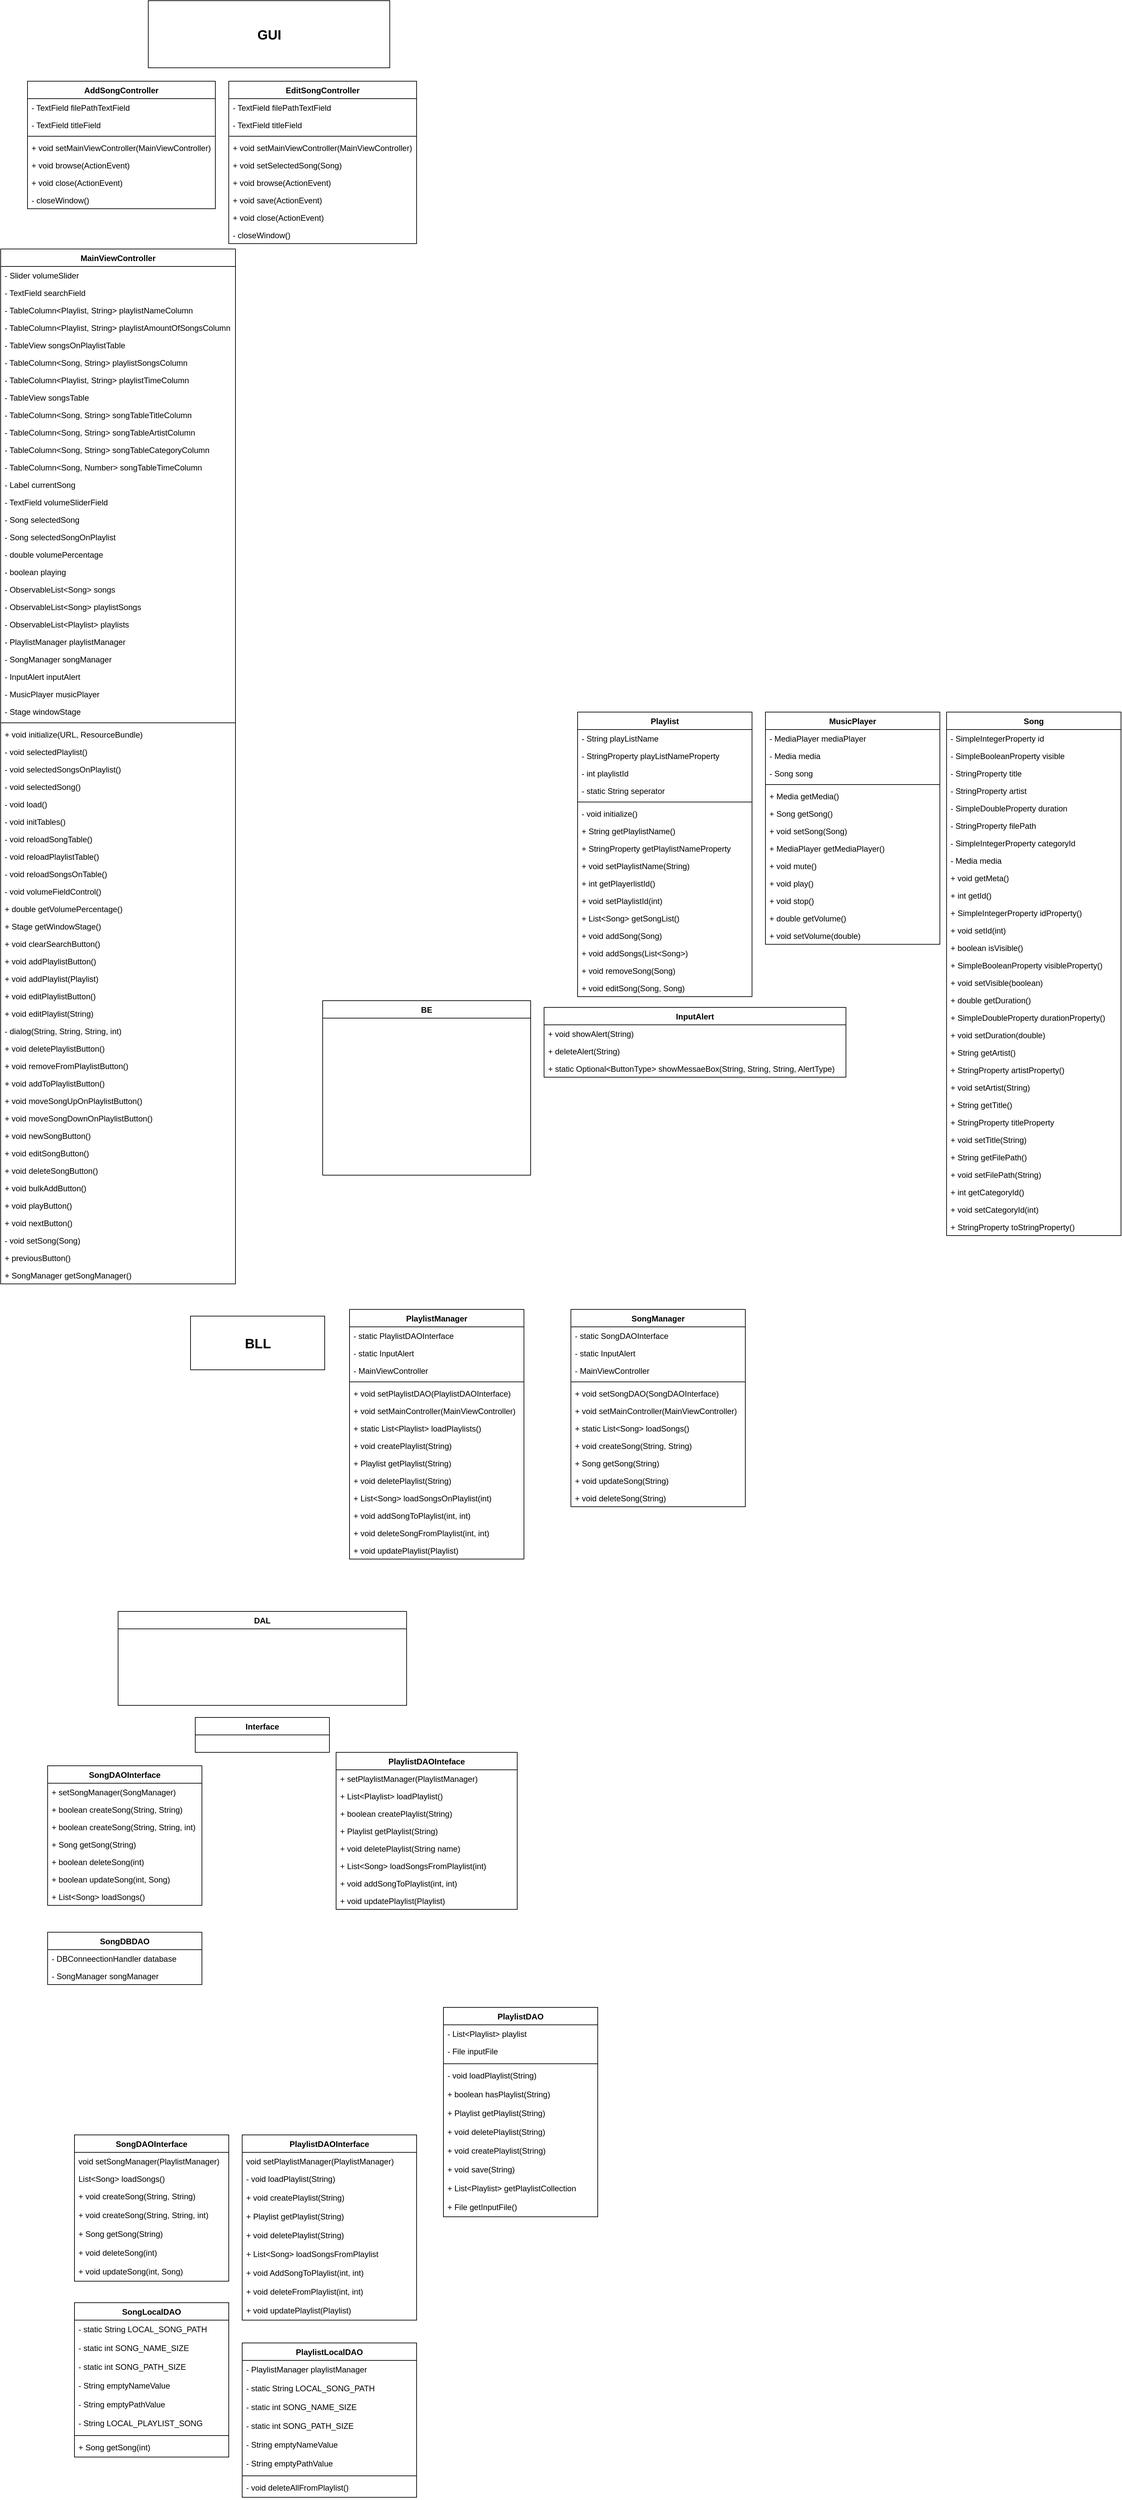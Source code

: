 <mxfile version="13.9.9" type="device"><diagram id="1Lu9ZuYhOQE7EleZ5QBM" name="Side-1"><mxGraphModel dx="1185" dy="3031" grid="1" gridSize="10" guides="1" tooltips="1" connect="1" arrows="1" fold="1" page="1" pageScale="1" pageWidth="827" pageHeight="1169" math="0" shadow="0"><root><mxCell id="0"/><mxCell id="1" parent="0"/><mxCell id="nKiJ8JyyIJDiymfTDY8c-1" value="SongDAOInterface" style="swimlane;fontStyle=1;childLayout=stackLayout;horizontal=1;startSize=26;fillColor=none;horizontalStack=0;resizeParent=1;resizeParentMax=0;resizeLast=0;collapsible=1;marginBottom=0;" vertex="1" parent="1"><mxGeometry x="100" y="800" width="230" height="208" as="geometry"/></mxCell><mxCell id="nKiJ8JyyIJDiymfTDY8c-14" value="+ setSongManager(SongManager)" style="text;strokeColor=none;fillColor=none;align=left;verticalAlign=top;spacingLeft=4;spacingRight=4;overflow=hidden;rotatable=0;points=[[0,0.5],[1,0.5]];portConstraint=eastwest;" vertex="1" parent="nKiJ8JyyIJDiymfTDY8c-1"><mxGeometry y="26" width="230" height="26" as="geometry"/></mxCell><mxCell id="nKiJ8JyyIJDiymfTDY8c-15" value="+ boolean createSong(String, String)" style="text;strokeColor=none;fillColor=none;align=left;verticalAlign=top;spacingLeft=4;spacingRight=4;overflow=hidden;rotatable=0;points=[[0,0.5],[1,0.5]];portConstraint=eastwest;" vertex="1" parent="nKiJ8JyyIJDiymfTDY8c-1"><mxGeometry y="52" width="230" height="26" as="geometry"/></mxCell><mxCell id="nKiJ8JyyIJDiymfTDY8c-16" value="+ boolean createSong(String, String, int)" style="text;strokeColor=none;fillColor=none;align=left;verticalAlign=top;spacingLeft=4;spacingRight=4;overflow=hidden;rotatable=0;points=[[0,0.5],[1,0.5]];portConstraint=eastwest;" vertex="1" parent="nKiJ8JyyIJDiymfTDY8c-1"><mxGeometry y="78" width="230" height="26" as="geometry"/></mxCell><mxCell id="nKiJ8JyyIJDiymfTDY8c-17" value="+ Song getSong(String)" style="text;strokeColor=none;fillColor=none;align=left;verticalAlign=top;spacingLeft=4;spacingRight=4;overflow=hidden;rotatable=0;points=[[0,0.5],[1,0.5]];portConstraint=eastwest;" vertex="1" parent="nKiJ8JyyIJDiymfTDY8c-1"><mxGeometry y="104" width="230" height="26" as="geometry"/></mxCell><mxCell id="nKiJ8JyyIJDiymfTDY8c-18" value="+ boolean deleteSong(int)" style="text;strokeColor=none;fillColor=none;align=left;verticalAlign=top;spacingLeft=4;spacingRight=4;overflow=hidden;rotatable=0;points=[[0,0.5],[1,0.5]];portConstraint=eastwest;" vertex="1" parent="nKiJ8JyyIJDiymfTDY8c-1"><mxGeometry y="130" width="230" height="26" as="geometry"/></mxCell><mxCell id="nKiJ8JyyIJDiymfTDY8c-19" value="+ boolean updateSong(int, Song)" style="text;strokeColor=none;fillColor=none;align=left;verticalAlign=top;spacingLeft=4;spacingRight=4;overflow=hidden;rotatable=0;points=[[0,0.5],[1,0.5]];portConstraint=eastwest;" vertex="1" parent="nKiJ8JyyIJDiymfTDY8c-1"><mxGeometry y="156" width="230" height="26" as="geometry"/></mxCell><mxCell id="nKiJ8JyyIJDiymfTDY8c-29" value="+ List&lt;Song&gt; loadSongs()" style="text;strokeColor=none;fillColor=none;align=left;verticalAlign=top;spacingLeft=4;spacingRight=4;overflow=hidden;rotatable=0;points=[[0,0.5],[1,0.5]];portConstraint=eastwest;" vertex="1" parent="nKiJ8JyyIJDiymfTDY8c-1"><mxGeometry y="182" width="230" height="26" as="geometry"/></mxCell><mxCell id="nKiJ8JyyIJDiymfTDY8c-5" value="DAL" style="swimlane;fontStyle=1;childLayout=stackLayout;horizontal=1;startSize=26;fillColor=none;horizontalStack=0;resizeParent=1;resizeParentMax=0;resizeLast=0;collapsible=1;marginBottom=0;" vertex="1" parent="1"><mxGeometry x="205.03" y="570" width="430.06" height="140" as="geometry"/></mxCell><mxCell id="nKiJ8JyyIJDiymfTDY8c-20" value="SongDBDAO" style="swimlane;fontStyle=1;childLayout=stackLayout;horizontal=1;startSize=26;fillColor=none;horizontalStack=0;resizeParent=1;resizeParentMax=0;resizeLast=0;collapsible=1;marginBottom=0;" vertex="1" parent="1"><mxGeometry x="100" y="1048" width="230" height="78" as="geometry"/></mxCell><mxCell id="nKiJ8JyyIJDiymfTDY8c-21" value="- DBConneectionHandler database" style="text;strokeColor=none;fillColor=none;align=left;verticalAlign=top;spacingLeft=4;spacingRight=4;overflow=hidden;rotatable=0;points=[[0,0.5],[1,0.5]];portConstraint=eastwest;" vertex="1" parent="nKiJ8JyyIJDiymfTDY8c-20"><mxGeometry y="26" width="230" height="26" as="geometry"/></mxCell><mxCell id="nKiJ8JyyIJDiymfTDY8c-22" value="- SongManager songManager" style="text;strokeColor=none;fillColor=none;align=left;verticalAlign=top;spacingLeft=4;spacingRight=4;overflow=hidden;rotatable=0;points=[[0,0.5],[1,0.5]];portConstraint=eastwest;" vertex="1" parent="nKiJ8JyyIJDiymfTDY8c-20"><mxGeometry y="52" width="230" height="26" as="geometry"/></mxCell><mxCell id="nKiJ8JyyIJDiymfTDY8c-32" value="PlaylistDAOInteface" style="swimlane;fontStyle=1;childLayout=stackLayout;horizontal=1;startSize=26;fillColor=none;horizontalStack=0;resizeParent=1;resizeParentMax=0;resizeLast=0;collapsible=1;marginBottom=0;" vertex="1" parent="1"><mxGeometry x="530" y="780" width="270" height="234" as="geometry"/></mxCell><mxCell id="nKiJ8JyyIJDiymfTDY8c-33" value="+ setPlaylistManager(PlaylistManager)" style="text;strokeColor=none;fillColor=none;align=left;verticalAlign=top;spacingLeft=4;spacingRight=4;overflow=hidden;rotatable=0;points=[[0,0.5],[1,0.5]];portConstraint=eastwest;" vertex="1" parent="nKiJ8JyyIJDiymfTDY8c-32"><mxGeometry y="26" width="270" height="26" as="geometry"/></mxCell><mxCell id="nKiJ8JyyIJDiymfTDY8c-40" value="+ List&lt;Playlist&gt; loadPlaylist()" style="text;strokeColor=none;fillColor=none;align=left;verticalAlign=top;spacingLeft=4;spacingRight=4;overflow=hidden;rotatable=0;points=[[0,0.5],[1,0.5]];portConstraint=eastwest;" vertex="1" parent="nKiJ8JyyIJDiymfTDY8c-32"><mxGeometry y="52" width="270" height="26" as="geometry"/></mxCell><mxCell id="nKiJ8JyyIJDiymfTDY8c-34" value="+ boolean createPlaylist(String)" style="text;strokeColor=none;fillColor=none;align=left;verticalAlign=top;spacingLeft=4;spacingRight=4;overflow=hidden;rotatable=0;points=[[0,0.5],[1,0.5]];portConstraint=eastwest;" vertex="1" parent="nKiJ8JyyIJDiymfTDY8c-32"><mxGeometry y="78" width="270" height="26" as="geometry"/></mxCell><mxCell id="nKiJ8JyyIJDiymfTDY8c-35" value="+ Playlist getPlaylist(String)" style="text;strokeColor=none;fillColor=none;align=left;verticalAlign=top;spacingLeft=4;spacingRight=4;overflow=hidden;rotatable=0;points=[[0,0.5],[1,0.5]];portConstraint=eastwest;" vertex="1" parent="nKiJ8JyyIJDiymfTDY8c-32"><mxGeometry y="104" width="270" height="26" as="geometry"/></mxCell><mxCell id="nKiJ8JyyIJDiymfTDY8c-36" value="+ void deletePlaylist(String name)" style="text;strokeColor=none;fillColor=none;align=left;verticalAlign=top;spacingLeft=4;spacingRight=4;overflow=hidden;rotatable=0;points=[[0,0.5],[1,0.5]];portConstraint=eastwest;" vertex="1" parent="nKiJ8JyyIJDiymfTDY8c-32"><mxGeometry y="130" width="270" height="26" as="geometry"/></mxCell><mxCell id="nKiJ8JyyIJDiymfTDY8c-37" value="+ List&lt;Song&gt; loadSongsFromPlaylist(int)" style="text;strokeColor=none;fillColor=none;align=left;verticalAlign=top;spacingLeft=4;spacingRight=4;overflow=hidden;rotatable=0;points=[[0,0.5],[1,0.5]];portConstraint=eastwest;" vertex="1" parent="nKiJ8JyyIJDiymfTDY8c-32"><mxGeometry y="156" width="270" height="26" as="geometry"/></mxCell><mxCell id="nKiJ8JyyIJDiymfTDY8c-38" value="+ void addSongToPlaylist(int, int)" style="text;strokeColor=none;fillColor=none;align=left;verticalAlign=top;spacingLeft=4;spacingRight=4;overflow=hidden;rotatable=0;points=[[0,0.5],[1,0.5]];portConstraint=eastwest;" vertex="1" parent="nKiJ8JyyIJDiymfTDY8c-32"><mxGeometry y="182" width="270" height="26" as="geometry"/></mxCell><mxCell id="nKiJ8JyyIJDiymfTDY8c-39" value="+ void updatePlaylist(Playlist)" style="text;strokeColor=none;fillColor=none;align=left;verticalAlign=top;spacingLeft=4;spacingRight=4;overflow=hidden;rotatable=0;points=[[0,0.5],[1,0.5]];portConstraint=eastwest;" vertex="1" parent="nKiJ8JyyIJDiymfTDY8c-32"><mxGeometry y="208" width="270" height="26" as="geometry"/></mxCell><mxCell id="nKiJ8JyyIJDiymfTDY8c-41" value="Interface" style="swimlane;fontStyle=1;childLayout=stackLayout;horizontal=1;startSize=26;fillColor=none;horizontalStack=0;resizeParent=1;resizeParentMax=0;resizeLast=0;collapsible=1;marginBottom=0;" vertex="1" parent="1"><mxGeometry x="320.06" y="728" width="200" height="52" as="geometry"/></mxCell><mxCell id="nKiJ8JyyIJDiymfTDY8c-46" value="PlaylistManager" style="swimlane;fontStyle=1;childLayout=stackLayout;horizontal=1;startSize=26;fillColor=none;horizontalStack=0;resizeParent=1;resizeParentMax=0;resizeLast=0;collapsible=1;marginBottom=0;" vertex="1" parent="1"><mxGeometry x="550" y="120" width="260" height="372" as="geometry"/></mxCell><mxCell id="nKiJ8JyyIJDiymfTDY8c-47" value="- static PlaylistDAOInterface" style="text;strokeColor=none;fillColor=none;align=left;verticalAlign=top;spacingLeft=4;spacingRight=4;overflow=hidden;rotatable=0;points=[[0,0.5],[1,0.5]];portConstraint=eastwest;" vertex="1" parent="nKiJ8JyyIJDiymfTDY8c-46"><mxGeometry y="26" width="260" height="26" as="geometry"/></mxCell><mxCell id="nKiJ8JyyIJDiymfTDY8c-48" value="- static InputAlert" style="text;strokeColor=none;fillColor=none;align=left;verticalAlign=top;spacingLeft=4;spacingRight=4;overflow=hidden;rotatable=0;points=[[0,0.5],[1,0.5]];portConstraint=eastwest;" vertex="1" parent="nKiJ8JyyIJDiymfTDY8c-46"><mxGeometry y="52" width="260" height="26" as="geometry"/></mxCell><mxCell id="nKiJ8JyyIJDiymfTDY8c-49" value="- MainViewController" style="text;strokeColor=none;fillColor=none;align=left;verticalAlign=top;spacingLeft=4;spacingRight=4;overflow=hidden;rotatable=0;points=[[0,0.5],[1,0.5]];portConstraint=eastwest;" vertex="1" parent="nKiJ8JyyIJDiymfTDY8c-46"><mxGeometry y="78" width="260" height="26" as="geometry"/></mxCell><mxCell id="RxynqRlTimnd8TzrFfF--265" value="" style="line;strokeWidth=1;fillColor=none;align=left;verticalAlign=middle;spacingTop=-1;spacingLeft=3;spacingRight=3;rotatable=0;labelPosition=right;points=[];portConstraint=eastwest;fontSize=20;" vertex="1" parent="nKiJ8JyyIJDiymfTDY8c-46"><mxGeometry y="104" width="260" height="8" as="geometry"/></mxCell><mxCell id="nKiJ8JyyIJDiymfTDY8c-50" value="+ void setPlaylistDAO(PlaylistDAOInterface)" style="text;strokeColor=none;fillColor=none;align=left;verticalAlign=top;spacingLeft=4;spacingRight=4;overflow=hidden;rotatable=0;points=[[0,0.5],[1,0.5]];portConstraint=eastwest;" vertex="1" parent="nKiJ8JyyIJDiymfTDY8c-46"><mxGeometry y="112" width="260" height="26" as="geometry"/></mxCell><mxCell id="nKiJ8JyyIJDiymfTDY8c-51" value="+ void setMainController(MainViewController)" style="text;strokeColor=none;fillColor=none;align=left;verticalAlign=top;spacingLeft=4;spacingRight=4;overflow=hidden;rotatable=0;points=[[0,0.5],[1,0.5]];portConstraint=eastwest;" vertex="1" parent="nKiJ8JyyIJDiymfTDY8c-46"><mxGeometry y="138" width="260" height="26" as="geometry"/></mxCell><mxCell id="nKiJ8JyyIJDiymfTDY8c-52" value="+ static List&lt;Playlist&gt; loadPlaylists()" style="text;strokeColor=none;fillColor=none;align=left;verticalAlign=top;spacingLeft=4;spacingRight=4;overflow=hidden;rotatable=0;points=[[0,0.5],[1,0.5]];portConstraint=eastwest;" vertex="1" parent="nKiJ8JyyIJDiymfTDY8c-46"><mxGeometry y="164" width="260" height="26" as="geometry"/></mxCell><mxCell id="nKiJ8JyyIJDiymfTDY8c-53" value="+ void createPlaylist(String)" style="text;strokeColor=none;fillColor=none;align=left;verticalAlign=top;spacingLeft=4;spacingRight=4;overflow=hidden;rotatable=0;points=[[0,0.5],[1,0.5]];portConstraint=eastwest;" vertex="1" parent="nKiJ8JyyIJDiymfTDY8c-46"><mxGeometry y="190" width="260" height="26" as="geometry"/></mxCell><mxCell id="nKiJ8JyyIJDiymfTDY8c-59" value="+ Playlist getPlaylist(String)" style="text;strokeColor=none;fillColor=none;align=left;verticalAlign=top;spacingLeft=4;spacingRight=4;overflow=hidden;rotatable=0;points=[[0,0.5],[1,0.5]];portConstraint=eastwest;" vertex="1" parent="nKiJ8JyyIJDiymfTDY8c-46"><mxGeometry y="216" width="260" height="26" as="geometry"/></mxCell><mxCell id="nKiJ8JyyIJDiymfTDY8c-54" value="+ void deletePlaylist(String)" style="text;strokeColor=none;fillColor=none;align=left;verticalAlign=top;spacingLeft=4;spacingRight=4;overflow=hidden;rotatable=0;points=[[0,0.5],[1,0.5]];portConstraint=eastwest;" vertex="1" parent="nKiJ8JyyIJDiymfTDY8c-46"><mxGeometry y="242" width="260" height="26" as="geometry"/></mxCell><mxCell id="nKiJ8JyyIJDiymfTDY8c-55" value="+ List&lt;Song&gt; loadSongsOnPlaylist(int)" style="text;strokeColor=none;fillColor=none;align=left;verticalAlign=top;spacingLeft=4;spacingRight=4;overflow=hidden;rotatable=0;points=[[0,0.5],[1,0.5]];portConstraint=eastwest;" vertex="1" parent="nKiJ8JyyIJDiymfTDY8c-46"><mxGeometry y="268" width="260" height="26" as="geometry"/></mxCell><mxCell id="nKiJ8JyyIJDiymfTDY8c-56" value="+ void addSongToPlaylist(int, int)" style="text;strokeColor=none;fillColor=none;align=left;verticalAlign=top;spacingLeft=4;spacingRight=4;overflow=hidden;rotatable=0;points=[[0,0.5],[1,0.5]];portConstraint=eastwest;" vertex="1" parent="nKiJ8JyyIJDiymfTDY8c-46"><mxGeometry y="294" width="260" height="26" as="geometry"/></mxCell><mxCell id="nKiJ8JyyIJDiymfTDY8c-57" value="+ void deleteSongFromPlaylist(int, int)" style="text;strokeColor=none;fillColor=none;align=left;verticalAlign=top;spacingLeft=4;spacingRight=4;overflow=hidden;rotatable=0;points=[[0,0.5],[1,0.5]];portConstraint=eastwest;" vertex="1" parent="nKiJ8JyyIJDiymfTDY8c-46"><mxGeometry y="320" width="260" height="26" as="geometry"/></mxCell><mxCell id="nKiJ8JyyIJDiymfTDY8c-58" value="+ void updatePlaylist(Playlist)" style="text;strokeColor=none;fillColor=none;align=left;verticalAlign=top;spacingLeft=4;spacingRight=4;overflow=hidden;rotatable=0;points=[[0,0.5],[1,0.5]];portConstraint=eastwest;" vertex="1" parent="nKiJ8JyyIJDiymfTDY8c-46"><mxGeometry y="346" width="260" height="26" as="geometry"/></mxCell><mxCell id="nKiJ8JyyIJDiymfTDY8c-60" value="SongManager" style="swimlane;fontStyle=1;childLayout=stackLayout;horizontal=1;startSize=26;fillColor=none;horizontalStack=0;resizeParent=1;resizeParentMax=0;resizeLast=0;collapsible=1;marginBottom=0;" vertex="1" parent="1"><mxGeometry x="880" y="120" width="260" height="294" as="geometry"/></mxCell><mxCell id="nKiJ8JyyIJDiymfTDY8c-61" value="- static SongDAOInterface" style="text;strokeColor=none;fillColor=none;align=left;verticalAlign=top;spacingLeft=4;spacingRight=4;overflow=hidden;rotatable=0;points=[[0,0.5],[1,0.5]];portConstraint=eastwest;" vertex="1" parent="nKiJ8JyyIJDiymfTDY8c-60"><mxGeometry y="26" width="260" height="26" as="geometry"/></mxCell><mxCell id="nKiJ8JyyIJDiymfTDY8c-62" value="- static InputAlert" style="text;strokeColor=none;fillColor=none;align=left;verticalAlign=top;spacingLeft=4;spacingRight=4;overflow=hidden;rotatable=0;points=[[0,0.5],[1,0.5]];portConstraint=eastwest;" vertex="1" parent="nKiJ8JyyIJDiymfTDY8c-60"><mxGeometry y="52" width="260" height="26" as="geometry"/></mxCell><mxCell id="nKiJ8JyyIJDiymfTDY8c-63" value="- MainViewController" style="text;strokeColor=none;fillColor=none;align=left;verticalAlign=top;spacingLeft=4;spacingRight=4;overflow=hidden;rotatable=0;points=[[0,0.5],[1,0.5]];portConstraint=eastwest;" vertex="1" parent="nKiJ8JyyIJDiymfTDY8c-60"><mxGeometry y="78" width="260" height="26" as="geometry"/></mxCell><mxCell id="RxynqRlTimnd8TzrFfF--266" value="" style="line;strokeWidth=1;fillColor=none;align=left;verticalAlign=middle;spacingTop=-1;spacingLeft=3;spacingRight=3;rotatable=0;labelPosition=right;points=[];portConstraint=eastwest;fontSize=20;" vertex="1" parent="nKiJ8JyyIJDiymfTDY8c-60"><mxGeometry y="104" width="260" height="8" as="geometry"/></mxCell><mxCell id="nKiJ8JyyIJDiymfTDY8c-64" value="+ void setSongDAO(SongDAOInterface)" style="text;strokeColor=none;fillColor=none;align=left;verticalAlign=top;spacingLeft=4;spacingRight=4;overflow=hidden;rotatable=0;points=[[0,0.5],[1,0.5]];portConstraint=eastwest;" vertex="1" parent="nKiJ8JyyIJDiymfTDY8c-60"><mxGeometry y="112" width="260" height="26" as="geometry"/></mxCell><mxCell id="nKiJ8JyyIJDiymfTDY8c-65" value="+ void setMainController(MainViewController)" style="text;strokeColor=none;fillColor=none;align=left;verticalAlign=top;spacingLeft=4;spacingRight=4;overflow=hidden;rotatable=0;points=[[0,0.5],[1,0.5]];portConstraint=eastwest;" vertex="1" parent="nKiJ8JyyIJDiymfTDY8c-60"><mxGeometry y="138" width="260" height="26" as="geometry"/></mxCell><mxCell id="nKiJ8JyyIJDiymfTDY8c-66" value="+ static List&lt;Song&gt; loadSongs()" style="text;strokeColor=none;fillColor=none;align=left;verticalAlign=top;spacingLeft=4;spacingRight=4;overflow=hidden;rotatable=0;points=[[0,0.5],[1,0.5]];portConstraint=eastwest;" vertex="1" parent="nKiJ8JyyIJDiymfTDY8c-60"><mxGeometry y="164" width="260" height="26" as="geometry"/></mxCell><mxCell id="nKiJ8JyyIJDiymfTDY8c-67" value="+ void createSong(String, String)" style="text;strokeColor=none;fillColor=none;align=left;verticalAlign=top;spacingLeft=4;spacingRight=4;overflow=hidden;rotatable=0;points=[[0,0.5],[1,0.5]];portConstraint=eastwest;" vertex="1" parent="nKiJ8JyyIJDiymfTDY8c-60"><mxGeometry y="190" width="260" height="26" as="geometry"/></mxCell><mxCell id="nKiJ8JyyIJDiymfTDY8c-68" value="+ Song getSong(String)" style="text;strokeColor=none;fillColor=none;align=left;verticalAlign=top;spacingLeft=4;spacingRight=4;overflow=hidden;rotatable=0;points=[[0,0.5],[1,0.5]];portConstraint=eastwest;" vertex="1" parent="nKiJ8JyyIJDiymfTDY8c-60"><mxGeometry y="216" width="260" height="26" as="geometry"/></mxCell><mxCell id="nKiJ8JyyIJDiymfTDY8c-69" value="+ void updateSong(String)" style="text;strokeColor=none;fillColor=none;align=left;verticalAlign=top;spacingLeft=4;spacingRight=4;overflow=hidden;rotatable=0;points=[[0,0.5],[1,0.5]];portConstraint=eastwest;" vertex="1" parent="nKiJ8JyyIJDiymfTDY8c-60"><mxGeometry y="242" width="260" height="26" as="geometry"/></mxCell><mxCell id="nKiJ8JyyIJDiymfTDY8c-74" value="+ void deleteSong(String)" style="text;strokeColor=none;fillColor=none;align=left;verticalAlign=top;spacingLeft=4;spacingRight=4;overflow=hidden;rotatable=0;points=[[0,0.5],[1,0.5]];portConstraint=eastwest;" vertex="1" parent="nKiJ8JyyIJDiymfTDY8c-60"><mxGeometry y="268" width="260" height="26" as="geometry"/></mxCell><mxCell id="nKiJ8JyyIJDiymfTDY8c-75" value="BE" style="swimlane;fontStyle=1;childLayout=stackLayout;horizontal=1;startSize=26;fillColor=none;horizontalStack=0;resizeParent=1;resizeParentMax=0;resizeLast=0;collapsible=1;marginBottom=0;" vertex="1" parent="1"><mxGeometry x="510" y="-340" width="310" height="260" as="geometry"/></mxCell><mxCell id="RxynqRlTimnd8TzrFfF--5" value="InputAlert" style="swimlane;fontStyle=1;childLayout=stackLayout;horizontal=1;startSize=26;fillColor=none;horizontalStack=0;resizeParent=1;resizeParentMax=0;resizeLast=0;collapsible=1;marginBottom=0;" vertex="1" parent="1"><mxGeometry x="840" y="-330" width="450" height="104" as="geometry"/></mxCell><mxCell id="RxynqRlTimnd8TzrFfF--6" value="+ void showAlert(String)" style="text;strokeColor=none;fillColor=none;align=left;verticalAlign=top;spacingLeft=4;spacingRight=4;overflow=hidden;rotatable=0;points=[[0,0.5],[1,0.5]];portConstraint=eastwest;" vertex="1" parent="RxynqRlTimnd8TzrFfF--5"><mxGeometry y="26" width="450" height="26" as="geometry"/></mxCell><mxCell id="RxynqRlTimnd8TzrFfF--7" value="+ deleteAlert(String)" style="text;strokeColor=none;fillColor=none;align=left;verticalAlign=top;spacingLeft=4;spacingRight=4;overflow=hidden;rotatable=0;points=[[0,0.5],[1,0.5]];portConstraint=eastwest;" vertex="1" parent="RxynqRlTimnd8TzrFfF--5"><mxGeometry y="52" width="450" height="26" as="geometry"/></mxCell><mxCell id="RxynqRlTimnd8TzrFfF--15" value="+ static Optional&lt;ButtonType&gt; showMessaeBox(String, String, String, AlertType)" style="text;strokeColor=none;fillColor=none;align=left;verticalAlign=top;spacingLeft=4;spacingRight=4;overflow=hidden;rotatable=0;points=[[0,0.5],[1,0.5]];portConstraint=eastwest;" vertex="1" parent="RxynqRlTimnd8TzrFfF--5"><mxGeometry y="78" width="450" height="26" as="geometry"/></mxCell><mxCell id="RxynqRlTimnd8TzrFfF--16" value="&lt;b&gt;BLL&lt;/b&gt;" style="html=1;fontSize=20;" vertex="1" parent="1"><mxGeometry x="313" y="130" width="200" height="80" as="geometry"/></mxCell><mxCell id="RxynqRlTimnd8TzrFfF--17" value="Playlist" style="swimlane;fontStyle=1;childLayout=stackLayout;horizontal=1;startSize=26;fillColor=none;horizontalStack=0;resizeParent=1;resizeParentMax=0;resizeLast=0;collapsible=1;marginBottom=0;" vertex="1" parent="1"><mxGeometry x="890" y="-770" width="260" height="424" as="geometry"/></mxCell><mxCell id="RxynqRlTimnd8TzrFfF--18" value="- String playListName" style="text;strokeColor=none;fillColor=none;align=left;verticalAlign=top;spacingLeft=4;spacingRight=4;overflow=hidden;rotatable=0;points=[[0,0.5],[1,0.5]];portConstraint=eastwest;" vertex="1" parent="RxynqRlTimnd8TzrFfF--17"><mxGeometry y="26" width="260" height="26" as="geometry"/></mxCell><mxCell id="RxynqRlTimnd8TzrFfF--19" value="- StringProperty playListNameProperty" style="text;strokeColor=none;fillColor=none;align=left;verticalAlign=top;spacingLeft=4;spacingRight=4;overflow=hidden;rotatable=0;points=[[0,0.5],[1,0.5]];portConstraint=eastwest;" vertex="1" parent="RxynqRlTimnd8TzrFfF--17"><mxGeometry y="52" width="260" height="26" as="geometry"/></mxCell><mxCell id="RxynqRlTimnd8TzrFfF--20" value="- int playlistId" style="text;strokeColor=none;fillColor=none;align=left;verticalAlign=top;spacingLeft=4;spacingRight=4;overflow=hidden;rotatable=0;points=[[0,0.5],[1,0.5]];portConstraint=eastwest;" vertex="1" parent="RxynqRlTimnd8TzrFfF--17"><mxGeometry y="78" width="260" height="26" as="geometry"/></mxCell><mxCell id="RxynqRlTimnd8TzrFfF--21" value="- static String seperator" style="text;strokeColor=none;fillColor=none;align=left;verticalAlign=top;spacingLeft=4;spacingRight=4;overflow=hidden;rotatable=0;points=[[0,0.5],[1,0.5]];portConstraint=eastwest;" vertex="1" parent="RxynqRlTimnd8TzrFfF--17"><mxGeometry y="104" width="260" height="26" as="geometry"/></mxCell><mxCell id="RxynqRlTimnd8TzrFfF--263" value="" style="line;strokeWidth=1;fillColor=none;align=left;verticalAlign=middle;spacingTop=-1;spacingLeft=3;spacingRight=3;rotatable=0;labelPosition=right;points=[];portConstraint=eastwest;fontSize=20;" vertex="1" parent="RxynqRlTimnd8TzrFfF--17"><mxGeometry y="130" width="260" height="8" as="geometry"/></mxCell><mxCell id="RxynqRlTimnd8TzrFfF--22" value="- void initialize()" style="text;strokeColor=none;fillColor=none;align=left;verticalAlign=top;spacingLeft=4;spacingRight=4;overflow=hidden;rotatable=0;points=[[0,0.5],[1,0.5]];portConstraint=eastwest;" vertex="1" parent="RxynqRlTimnd8TzrFfF--17"><mxGeometry y="138" width="260" height="26" as="geometry"/></mxCell><mxCell id="RxynqRlTimnd8TzrFfF--23" value="+ String getPlaylistName()" style="text;strokeColor=none;fillColor=none;align=left;verticalAlign=top;spacingLeft=4;spacingRight=4;overflow=hidden;rotatable=0;points=[[0,0.5],[1,0.5]];portConstraint=eastwest;" vertex="1" parent="RxynqRlTimnd8TzrFfF--17"><mxGeometry y="164" width="260" height="26" as="geometry"/></mxCell><mxCell id="RxynqRlTimnd8TzrFfF--24" value="+ StringProperty getPlaylistNameProperty" style="text;strokeColor=none;fillColor=none;align=left;verticalAlign=top;spacingLeft=4;spacingRight=4;overflow=hidden;rotatable=0;points=[[0,0.5],[1,0.5]];portConstraint=eastwest;" vertex="1" parent="RxynqRlTimnd8TzrFfF--17"><mxGeometry y="190" width="260" height="26" as="geometry"/></mxCell><mxCell id="RxynqRlTimnd8TzrFfF--25" value="+ void setPlaylistName(String)" style="text;strokeColor=none;fillColor=none;align=left;verticalAlign=top;spacingLeft=4;spacingRight=4;overflow=hidden;rotatable=0;points=[[0,0.5],[1,0.5]];portConstraint=eastwest;" vertex="1" parent="RxynqRlTimnd8TzrFfF--17"><mxGeometry y="216" width="260" height="26" as="geometry"/></mxCell><mxCell id="RxynqRlTimnd8TzrFfF--26" value="+ int getPlayerlistId()" style="text;strokeColor=none;fillColor=none;align=left;verticalAlign=top;spacingLeft=4;spacingRight=4;overflow=hidden;rotatable=0;points=[[0,0.5],[1,0.5]];portConstraint=eastwest;" vertex="1" parent="RxynqRlTimnd8TzrFfF--17"><mxGeometry y="242" width="260" height="26" as="geometry"/></mxCell><mxCell id="RxynqRlTimnd8TzrFfF--27" value="+ void setPlaylistId(int)" style="text;strokeColor=none;fillColor=none;align=left;verticalAlign=top;spacingLeft=4;spacingRight=4;overflow=hidden;rotatable=0;points=[[0,0.5],[1,0.5]];portConstraint=eastwest;" vertex="1" parent="RxynqRlTimnd8TzrFfF--17"><mxGeometry y="268" width="260" height="26" as="geometry"/></mxCell><mxCell id="RxynqRlTimnd8TzrFfF--28" value="+ List&lt;Song&gt; getSongList()" style="text;strokeColor=none;fillColor=none;align=left;verticalAlign=top;spacingLeft=4;spacingRight=4;overflow=hidden;rotatable=0;points=[[0,0.5],[1,0.5]];portConstraint=eastwest;" vertex="1" parent="RxynqRlTimnd8TzrFfF--17"><mxGeometry y="294" width="260" height="26" as="geometry"/></mxCell><mxCell id="RxynqRlTimnd8TzrFfF--29" value="+ void addSong(Song)" style="text;strokeColor=none;fillColor=none;align=left;verticalAlign=top;spacingLeft=4;spacingRight=4;overflow=hidden;rotatable=0;points=[[0,0.5],[1,0.5]];portConstraint=eastwest;" vertex="1" parent="RxynqRlTimnd8TzrFfF--17"><mxGeometry y="320" width="260" height="26" as="geometry"/></mxCell><mxCell id="RxynqRlTimnd8TzrFfF--30" value="+ void addSongs(List&lt;Song&gt;)" style="text;strokeColor=none;fillColor=none;align=left;verticalAlign=top;spacingLeft=4;spacingRight=4;overflow=hidden;rotatable=0;points=[[0,0.5],[1,0.5]];portConstraint=eastwest;" vertex="1" parent="RxynqRlTimnd8TzrFfF--17"><mxGeometry y="346" width="260" height="26" as="geometry"/></mxCell><mxCell id="RxynqRlTimnd8TzrFfF--31" value="+ void removeSong(Song)" style="text;strokeColor=none;fillColor=none;align=left;verticalAlign=top;spacingLeft=4;spacingRight=4;overflow=hidden;rotatable=0;points=[[0,0.5],[1,0.5]];portConstraint=eastwest;" vertex="1" parent="RxynqRlTimnd8TzrFfF--17"><mxGeometry y="372" width="260" height="26" as="geometry"/></mxCell><mxCell id="RxynqRlTimnd8TzrFfF--32" value="+ void editSong(Song, Song)" style="text;strokeColor=none;fillColor=none;align=left;verticalAlign=top;spacingLeft=4;spacingRight=4;overflow=hidden;rotatable=0;points=[[0,0.5],[1,0.5]];portConstraint=eastwest;" vertex="1" parent="RxynqRlTimnd8TzrFfF--17"><mxGeometry y="398" width="260" height="26" as="geometry"/></mxCell><mxCell id="RxynqRlTimnd8TzrFfF--33" value="Song" style="swimlane;fontStyle=1;childLayout=stackLayout;horizontal=1;startSize=26;fillColor=none;horizontalStack=0;resizeParent=1;resizeParentMax=0;resizeLast=0;collapsible=1;marginBottom=0;" vertex="1" parent="1"><mxGeometry x="1440" y="-770" width="260" height="780" as="geometry"/></mxCell><mxCell id="RxynqRlTimnd8TzrFfF--34" value="- SimpleIntegerProperty id" style="text;strokeColor=none;fillColor=none;align=left;verticalAlign=top;spacingLeft=4;spacingRight=4;overflow=hidden;rotatable=0;points=[[0,0.5],[1,0.5]];portConstraint=eastwest;" vertex="1" parent="RxynqRlTimnd8TzrFfF--33"><mxGeometry y="26" width="260" height="26" as="geometry"/></mxCell><mxCell id="RxynqRlTimnd8TzrFfF--35" value="- SimpleBooleanProperty visible" style="text;strokeColor=none;fillColor=none;align=left;verticalAlign=top;spacingLeft=4;spacingRight=4;overflow=hidden;rotatable=0;points=[[0,0.5],[1,0.5]];portConstraint=eastwest;" vertex="1" parent="RxynqRlTimnd8TzrFfF--33"><mxGeometry y="52" width="260" height="26" as="geometry"/></mxCell><mxCell id="RxynqRlTimnd8TzrFfF--36" value="- StringProperty title" style="text;strokeColor=none;fillColor=none;align=left;verticalAlign=top;spacingLeft=4;spacingRight=4;overflow=hidden;rotatable=0;points=[[0,0.5],[1,0.5]];portConstraint=eastwest;" vertex="1" parent="RxynqRlTimnd8TzrFfF--33"><mxGeometry y="78" width="260" height="26" as="geometry"/></mxCell><mxCell id="RxynqRlTimnd8TzrFfF--37" value="- StringProperty artist" style="text;strokeColor=none;fillColor=none;align=left;verticalAlign=top;spacingLeft=4;spacingRight=4;overflow=hidden;rotatable=0;points=[[0,0.5],[1,0.5]];portConstraint=eastwest;" vertex="1" parent="RxynqRlTimnd8TzrFfF--33"><mxGeometry y="104" width="260" height="26" as="geometry"/></mxCell><mxCell id="RxynqRlTimnd8TzrFfF--38" value="- SimpleDoubleProperty duration" style="text;strokeColor=none;fillColor=none;align=left;verticalAlign=top;spacingLeft=4;spacingRight=4;overflow=hidden;rotatable=0;points=[[0,0.5],[1,0.5]];portConstraint=eastwest;" vertex="1" parent="RxynqRlTimnd8TzrFfF--33"><mxGeometry y="130" width="260" height="26" as="geometry"/></mxCell><mxCell id="RxynqRlTimnd8TzrFfF--39" value="- StringProperty filePath" style="text;strokeColor=none;fillColor=none;align=left;verticalAlign=top;spacingLeft=4;spacingRight=4;overflow=hidden;rotatable=0;points=[[0,0.5],[1,0.5]];portConstraint=eastwest;" vertex="1" parent="RxynqRlTimnd8TzrFfF--33"><mxGeometry y="156" width="260" height="26" as="geometry"/></mxCell><mxCell id="RxynqRlTimnd8TzrFfF--40" value="- SimpleIntegerProperty categoryId" style="text;strokeColor=none;fillColor=none;align=left;verticalAlign=top;spacingLeft=4;spacingRight=4;overflow=hidden;rotatable=0;points=[[0,0.5],[1,0.5]];portConstraint=eastwest;" vertex="1" parent="RxynqRlTimnd8TzrFfF--33"><mxGeometry y="182" width="260" height="26" as="geometry"/></mxCell><mxCell id="RxynqRlTimnd8TzrFfF--41" value="- Media media" style="text;strokeColor=none;fillColor=none;align=left;verticalAlign=top;spacingLeft=4;spacingRight=4;overflow=hidden;rotatable=0;points=[[0,0.5],[1,0.5]];portConstraint=eastwest;" vertex="1" parent="RxynqRlTimnd8TzrFfF--33"><mxGeometry y="208" width="260" height="26" as="geometry"/></mxCell><mxCell id="RxynqRlTimnd8TzrFfF--42" value="+ void getMeta()" style="text;strokeColor=none;fillColor=none;align=left;verticalAlign=top;spacingLeft=4;spacingRight=4;overflow=hidden;rotatable=0;points=[[0,0.5],[1,0.5]];portConstraint=eastwest;" vertex="1" parent="RxynqRlTimnd8TzrFfF--33"><mxGeometry y="234" width="260" height="26" as="geometry"/></mxCell><mxCell id="RxynqRlTimnd8TzrFfF--43" value="+ int getId()" style="text;strokeColor=none;fillColor=none;align=left;verticalAlign=top;spacingLeft=4;spacingRight=4;overflow=hidden;rotatable=0;points=[[0,0.5],[1,0.5]];portConstraint=eastwest;" vertex="1" parent="RxynqRlTimnd8TzrFfF--33"><mxGeometry y="260" width="260" height="26" as="geometry"/></mxCell><mxCell id="RxynqRlTimnd8TzrFfF--44" value="+ SimpleIntegerProperty idProperty()" style="text;strokeColor=none;fillColor=none;align=left;verticalAlign=top;spacingLeft=4;spacingRight=4;overflow=hidden;rotatable=0;points=[[0,0.5],[1,0.5]];portConstraint=eastwest;" vertex="1" parent="RxynqRlTimnd8TzrFfF--33"><mxGeometry y="286" width="260" height="26" as="geometry"/></mxCell><mxCell id="RxynqRlTimnd8TzrFfF--45" value="+ void setId(int)" style="text;strokeColor=none;fillColor=none;align=left;verticalAlign=top;spacingLeft=4;spacingRight=4;overflow=hidden;rotatable=0;points=[[0,0.5],[1,0.5]];portConstraint=eastwest;" vertex="1" parent="RxynqRlTimnd8TzrFfF--33"><mxGeometry y="312" width="260" height="26" as="geometry"/></mxCell><mxCell id="RxynqRlTimnd8TzrFfF--46" value="+ boolean isVisible()" style="text;strokeColor=none;fillColor=none;align=left;verticalAlign=top;spacingLeft=4;spacingRight=4;overflow=hidden;rotatable=0;points=[[0,0.5],[1,0.5]];portConstraint=eastwest;" vertex="1" parent="RxynqRlTimnd8TzrFfF--33"><mxGeometry y="338" width="260" height="26" as="geometry"/></mxCell><mxCell id="RxynqRlTimnd8TzrFfF--47" value="+ SimpleBooleanProperty visibleProperty()" style="text;strokeColor=none;fillColor=none;align=left;verticalAlign=top;spacingLeft=4;spacingRight=4;overflow=hidden;rotatable=0;points=[[0,0.5],[1,0.5]];portConstraint=eastwest;" vertex="1" parent="RxynqRlTimnd8TzrFfF--33"><mxGeometry y="364" width="260" height="26" as="geometry"/></mxCell><mxCell id="RxynqRlTimnd8TzrFfF--48" value="+ void setVisible(boolean)" style="text;strokeColor=none;fillColor=none;align=left;verticalAlign=top;spacingLeft=4;spacingRight=4;overflow=hidden;rotatable=0;points=[[0,0.5],[1,0.5]];portConstraint=eastwest;" vertex="1" parent="RxynqRlTimnd8TzrFfF--33"><mxGeometry y="390" width="260" height="26" as="geometry"/></mxCell><mxCell id="RxynqRlTimnd8TzrFfF--49" value="+ double getDuration()" style="text;strokeColor=none;fillColor=none;align=left;verticalAlign=top;spacingLeft=4;spacingRight=4;overflow=hidden;rotatable=0;points=[[0,0.5],[1,0.5]];portConstraint=eastwest;" vertex="1" parent="RxynqRlTimnd8TzrFfF--33"><mxGeometry y="416" width="260" height="26" as="geometry"/></mxCell><mxCell id="RxynqRlTimnd8TzrFfF--50" value="+ SimpleDoubleProperty durationProperty()" style="text;strokeColor=none;fillColor=none;align=left;verticalAlign=top;spacingLeft=4;spacingRight=4;overflow=hidden;rotatable=0;points=[[0,0.5],[1,0.5]];portConstraint=eastwest;" vertex="1" parent="RxynqRlTimnd8TzrFfF--33"><mxGeometry y="442" width="260" height="26" as="geometry"/></mxCell><mxCell id="RxynqRlTimnd8TzrFfF--51" value="+ void setDuration(double)" style="text;strokeColor=none;fillColor=none;align=left;verticalAlign=top;spacingLeft=4;spacingRight=4;overflow=hidden;rotatable=0;points=[[0,0.5],[1,0.5]];portConstraint=eastwest;" vertex="1" parent="RxynqRlTimnd8TzrFfF--33"><mxGeometry y="468" width="260" height="26" as="geometry"/></mxCell><mxCell id="RxynqRlTimnd8TzrFfF--52" value="+ String getArtist()" style="text;strokeColor=none;fillColor=none;align=left;verticalAlign=top;spacingLeft=4;spacingRight=4;overflow=hidden;rotatable=0;points=[[0,0.5],[1,0.5]];portConstraint=eastwest;" vertex="1" parent="RxynqRlTimnd8TzrFfF--33"><mxGeometry y="494" width="260" height="26" as="geometry"/></mxCell><mxCell id="RxynqRlTimnd8TzrFfF--53" value="+ StringProperty artistProperty()" style="text;strokeColor=none;fillColor=none;align=left;verticalAlign=top;spacingLeft=4;spacingRight=4;overflow=hidden;rotatable=0;points=[[0,0.5],[1,0.5]];portConstraint=eastwest;" vertex="1" parent="RxynqRlTimnd8TzrFfF--33"><mxGeometry y="520" width="260" height="26" as="geometry"/></mxCell><mxCell id="RxynqRlTimnd8TzrFfF--54" value="+ void setArtist(String)" style="text;strokeColor=none;fillColor=none;align=left;verticalAlign=top;spacingLeft=4;spacingRight=4;overflow=hidden;rotatable=0;points=[[0,0.5],[1,0.5]];portConstraint=eastwest;" vertex="1" parent="RxynqRlTimnd8TzrFfF--33"><mxGeometry y="546" width="260" height="26" as="geometry"/></mxCell><mxCell id="RxynqRlTimnd8TzrFfF--55" value="+ String getTitle()" style="text;strokeColor=none;fillColor=none;align=left;verticalAlign=top;spacingLeft=4;spacingRight=4;overflow=hidden;rotatable=0;points=[[0,0.5],[1,0.5]];portConstraint=eastwest;" vertex="1" parent="RxynqRlTimnd8TzrFfF--33"><mxGeometry y="572" width="260" height="26" as="geometry"/></mxCell><mxCell id="RxynqRlTimnd8TzrFfF--79" value="+ StringProperty titleProperty" style="text;strokeColor=none;fillColor=none;align=left;verticalAlign=top;spacingLeft=4;spacingRight=4;overflow=hidden;rotatable=0;points=[[0,0.5],[1,0.5]];portConstraint=eastwest;" vertex="1" parent="RxynqRlTimnd8TzrFfF--33"><mxGeometry y="598" width="260" height="26" as="geometry"/></mxCell><mxCell id="RxynqRlTimnd8TzrFfF--80" value="+ void setTitle(String)" style="text;strokeColor=none;fillColor=none;align=left;verticalAlign=top;spacingLeft=4;spacingRight=4;overflow=hidden;rotatable=0;points=[[0,0.5],[1,0.5]];portConstraint=eastwest;" vertex="1" parent="RxynqRlTimnd8TzrFfF--33"><mxGeometry y="624" width="260" height="26" as="geometry"/></mxCell><mxCell id="RxynqRlTimnd8TzrFfF--81" value="+ String getFilePath()" style="text;strokeColor=none;fillColor=none;align=left;verticalAlign=top;spacingLeft=4;spacingRight=4;overflow=hidden;rotatable=0;points=[[0,0.5],[1,0.5]];portConstraint=eastwest;" vertex="1" parent="RxynqRlTimnd8TzrFfF--33"><mxGeometry y="650" width="260" height="26" as="geometry"/></mxCell><mxCell id="RxynqRlTimnd8TzrFfF--82" value="+ void setFilePath(String)" style="text;strokeColor=none;fillColor=none;align=left;verticalAlign=top;spacingLeft=4;spacingRight=4;overflow=hidden;rotatable=0;points=[[0,0.5],[1,0.5]];portConstraint=eastwest;" vertex="1" parent="RxynqRlTimnd8TzrFfF--33"><mxGeometry y="676" width="260" height="26" as="geometry"/></mxCell><mxCell id="RxynqRlTimnd8TzrFfF--83" value="+ int getCategoryId()" style="text;strokeColor=none;fillColor=none;align=left;verticalAlign=top;spacingLeft=4;spacingRight=4;overflow=hidden;rotatable=0;points=[[0,0.5],[1,0.5]];portConstraint=eastwest;" vertex="1" parent="RxynqRlTimnd8TzrFfF--33"><mxGeometry y="702" width="260" height="26" as="geometry"/></mxCell><mxCell id="RxynqRlTimnd8TzrFfF--84" value="+ void setCategoryId(int)" style="text;strokeColor=none;fillColor=none;align=left;verticalAlign=top;spacingLeft=4;spacingRight=4;overflow=hidden;rotatable=0;points=[[0,0.5],[1,0.5]];portConstraint=eastwest;" vertex="1" parent="RxynqRlTimnd8TzrFfF--33"><mxGeometry y="728" width="260" height="26" as="geometry"/></mxCell><mxCell id="RxynqRlTimnd8TzrFfF--85" value="+ StringProperty toStringProperty()" style="text;strokeColor=none;fillColor=none;align=left;verticalAlign=top;spacingLeft=4;spacingRight=4;overflow=hidden;rotatable=0;points=[[0,0.5],[1,0.5]];portConstraint=eastwest;" vertex="1" parent="RxynqRlTimnd8TzrFfF--33"><mxGeometry y="754" width="260" height="26" as="geometry"/></mxCell><mxCell id="RxynqRlTimnd8TzrFfF--98" value="MusicPlayer" style="swimlane;fontStyle=1;childLayout=stackLayout;horizontal=1;startSize=26;fillColor=none;horizontalStack=0;resizeParent=1;resizeParentMax=0;resizeLast=0;collapsible=1;marginBottom=0;" vertex="1" parent="1"><mxGeometry x="1170" y="-770" width="260" height="346" as="geometry"/></mxCell><mxCell id="RxynqRlTimnd8TzrFfF--99" value="- MediaPlayer mediaPlayer" style="text;strokeColor=none;fillColor=none;align=left;verticalAlign=top;spacingLeft=4;spacingRight=4;overflow=hidden;rotatable=0;points=[[0,0.5],[1,0.5]];portConstraint=eastwest;" vertex="1" parent="RxynqRlTimnd8TzrFfF--98"><mxGeometry y="26" width="260" height="26" as="geometry"/></mxCell><mxCell id="RxynqRlTimnd8TzrFfF--100" value="- Media media" style="text;strokeColor=none;fillColor=none;align=left;verticalAlign=top;spacingLeft=4;spacingRight=4;overflow=hidden;rotatable=0;points=[[0,0.5],[1,0.5]];portConstraint=eastwest;" vertex="1" parent="RxynqRlTimnd8TzrFfF--98"><mxGeometry y="52" width="260" height="26" as="geometry"/></mxCell><mxCell id="RxynqRlTimnd8TzrFfF--101" value="- Song song" style="text;strokeColor=none;fillColor=none;align=left;verticalAlign=top;spacingLeft=4;spacingRight=4;overflow=hidden;rotatable=0;points=[[0,0.5],[1,0.5]];portConstraint=eastwest;" vertex="1" parent="RxynqRlTimnd8TzrFfF--98"><mxGeometry y="78" width="260" height="26" as="geometry"/></mxCell><mxCell id="RxynqRlTimnd8TzrFfF--264" value="" style="line;strokeWidth=1;fillColor=none;align=left;verticalAlign=middle;spacingTop=-1;spacingLeft=3;spacingRight=3;rotatable=0;labelPosition=right;points=[];portConstraint=eastwest;fontSize=20;" vertex="1" parent="RxynqRlTimnd8TzrFfF--98"><mxGeometry y="104" width="260" height="8" as="geometry"/></mxCell><mxCell id="RxynqRlTimnd8TzrFfF--102" value="+ Media getMedia()" style="text;strokeColor=none;fillColor=none;align=left;verticalAlign=top;spacingLeft=4;spacingRight=4;overflow=hidden;rotatable=0;points=[[0,0.5],[1,0.5]];portConstraint=eastwest;" vertex="1" parent="RxynqRlTimnd8TzrFfF--98"><mxGeometry y="112" width="260" height="26" as="geometry"/></mxCell><mxCell id="RxynqRlTimnd8TzrFfF--103" value="+ Song getSong()" style="text;strokeColor=none;fillColor=none;align=left;verticalAlign=top;spacingLeft=4;spacingRight=4;overflow=hidden;rotatable=0;points=[[0,0.5],[1,0.5]];portConstraint=eastwest;" vertex="1" parent="RxynqRlTimnd8TzrFfF--98"><mxGeometry y="138" width="260" height="26" as="geometry"/></mxCell><mxCell id="RxynqRlTimnd8TzrFfF--104" value="+ void setSong(Song)" style="text;strokeColor=none;fillColor=none;align=left;verticalAlign=top;spacingLeft=4;spacingRight=4;overflow=hidden;rotatable=0;points=[[0,0.5],[1,0.5]];portConstraint=eastwest;" vertex="1" parent="RxynqRlTimnd8TzrFfF--98"><mxGeometry y="164" width="260" height="26" as="geometry"/></mxCell><mxCell id="RxynqRlTimnd8TzrFfF--105" value="+ MediaPlayer getMediaPlayer()" style="text;strokeColor=none;fillColor=none;align=left;verticalAlign=top;spacingLeft=4;spacingRight=4;overflow=hidden;rotatable=0;points=[[0,0.5],[1,0.5]];portConstraint=eastwest;" vertex="1" parent="RxynqRlTimnd8TzrFfF--98"><mxGeometry y="190" width="260" height="26" as="geometry"/></mxCell><mxCell id="RxynqRlTimnd8TzrFfF--106" value="+ void mute()" style="text;strokeColor=none;fillColor=none;align=left;verticalAlign=top;spacingLeft=4;spacingRight=4;overflow=hidden;rotatable=0;points=[[0,0.5],[1,0.5]];portConstraint=eastwest;" vertex="1" parent="RxynqRlTimnd8TzrFfF--98"><mxGeometry y="216" width="260" height="26" as="geometry"/></mxCell><mxCell id="RxynqRlTimnd8TzrFfF--107" value="+ void play()" style="text;strokeColor=none;fillColor=none;align=left;verticalAlign=top;spacingLeft=4;spacingRight=4;overflow=hidden;rotatable=0;points=[[0,0.5],[1,0.5]];portConstraint=eastwest;" vertex="1" parent="RxynqRlTimnd8TzrFfF--98"><mxGeometry y="242" width="260" height="26" as="geometry"/></mxCell><mxCell id="RxynqRlTimnd8TzrFfF--108" value="+ void stop()" style="text;strokeColor=none;fillColor=none;align=left;verticalAlign=top;spacingLeft=4;spacingRight=4;overflow=hidden;rotatable=0;points=[[0,0.5],[1,0.5]];portConstraint=eastwest;" vertex="1" parent="RxynqRlTimnd8TzrFfF--98"><mxGeometry y="268" width="260" height="26" as="geometry"/></mxCell><mxCell id="RxynqRlTimnd8TzrFfF--109" value="+ double getVolume()" style="text;strokeColor=none;fillColor=none;align=left;verticalAlign=top;spacingLeft=4;spacingRight=4;overflow=hidden;rotatable=0;points=[[0,0.5],[1,0.5]];portConstraint=eastwest;" vertex="1" parent="RxynqRlTimnd8TzrFfF--98"><mxGeometry y="294" width="260" height="26" as="geometry"/></mxCell><mxCell id="RxynqRlTimnd8TzrFfF--110" value="+ void setVolume(double)" style="text;strokeColor=none;fillColor=none;align=left;verticalAlign=top;spacingLeft=4;spacingRight=4;overflow=hidden;rotatable=0;points=[[0,0.5],[1,0.5]];portConstraint=eastwest;" vertex="1" parent="RxynqRlTimnd8TzrFfF--98"><mxGeometry y="320" width="260" height="26" as="geometry"/></mxCell><mxCell id="RxynqRlTimnd8TzrFfF--115" value="PlaylistDAOInterface" style="swimlane;fontStyle=1;childLayout=stackLayout;horizontal=1;startSize=26;fillColor=none;horizontalStack=0;resizeParent=1;resizeParentMax=0;resizeLast=0;collapsible=1;marginBottom=0;" vertex="1" parent="1"><mxGeometry x="390" y="1350" width="260" height="276" as="geometry"/></mxCell><mxCell id="RxynqRlTimnd8TzrFfF--116" value="void setPlaylistManager(PlaylistManager)" style="text;strokeColor=none;fillColor=none;align=left;verticalAlign=top;spacingLeft=4;spacingRight=4;overflow=hidden;rotatable=0;points=[[0,0.5],[1,0.5]];portConstraint=eastwest;" vertex="1" parent="RxynqRlTimnd8TzrFfF--115"><mxGeometry y="26" width="260" height="26" as="geometry"/></mxCell><mxCell id="RxynqRlTimnd8TzrFfF--118" value="- void loadPlaylist(String)" style="text;strokeColor=none;fillColor=none;align=left;verticalAlign=top;spacingLeft=4;spacingRight=4;overflow=hidden;rotatable=0;points=[[0,0.5],[1,0.5]];portConstraint=eastwest;" vertex="1" parent="RxynqRlTimnd8TzrFfF--115"><mxGeometry y="52" width="260" height="28" as="geometry"/></mxCell><mxCell id="RxynqRlTimnd8TzrFfF--122" value="+ void createPlaylist(String)" style="text;strokeColor=none;fillColor=none;align=left;verticalAlign=top;spacingLeft=4;spacingRight=4;overflow=hidden;rotatable=0;points=[[0,0.5],[1,0.5]];portConstraint=eastwest;" vertex="1" parent="RxynqRlTimnd8TzrFfF--115"><mxGeometry y="80" width="260" height="28" as="geometry"/></mxCell><mxCell id="RxynqRlTimnd8TzrFfF--120" value="+ Playlist getPlaylist(String)" style="text;strokeColor=none;fillColor=none;align=left;verticalAlign=top;spacingLeft=4;spacingRight=4;overflow=hidden;rotatable=0;points=[[0,0.5],[1,0.5]];portConstraint=eastwest;" vertex="1" parent="RxynqRlTimnd8TzrFfF--115"><mxGeometry y="108" width="260" height="28" as="geometry"/></mxCell><mxCell id="RxynqRlTimnd8TzrFfF--121" value="+ void deletePlaylist(String)" style="text;strokeColor=none;fillColor=none;align=left;verticalAlign=top;spacingLeft=4;spacingRight=4;overflow=hidden;rotatable=0;points=[[0,0.5],[1,0.5]];portConstraint=eastwest;" vertex="1" parent="RxynqRlTimnd8TzrFfF--115"><mxGeometry y="136" width="260" height="28" as="geometry"/></mxCell><mxCell id="RxynqRlTimnd8TzrFfF--138" value="+ List&lt;Song&gt; loadSongsFromPlaylist" style="text;strokeColor=none;fillColor=none;align=left;verticalAlign=top;spacingLeft=4;spacingRight=4;overflow=hidden;rotatable=0;points=[[0,0.5],[1,0.5]];portConstraint=eastwest;" vertex="1" parent="RxynqRlTimnd8TzrFfF--115"><mxGeometry y="164" width="260" height="28" as="geometry"/></mxCell><mxCell id="RxynqRlTimnd8TzrFfF--139" value="+ void AddSongToPlaylist(int, int)" style="text;strokeColor=none;fillColor=none;align=left;verticalAlign=top;spacingLeft=4;spacingRight=4;overflow=hidden;rotatable=0;points=[[0,0.5],[1,0.5]];portConstraint=eastwest;" vertex="1" parent="RxynqRlTimnd8TzrFfF--115"><mxGeometry y="192" width="260" height="28" as="geometry"/></mxCell><mxCell id="RxynqRlTimnd8TzrFfF--140" value="+ void deleteFromPlaylist(int, int)" style="text;strokeColor=none;fillColor=none;align=left;verticalAlign=top;spacingLeft=4;spacingRight=4;overflow=hidden;rotatable=0;points=[[0,0.5],[1,0.5]];portConstraint=eastwest;" vertex="1" parent="RxynqRlTimnd8TzrFfF--115"><mxGeometry y="220" width="260" height="28" as="geometry"/></mxCell><mxCell id="RxynqRlTimnd8TzrFfF--141" value="+ void updatePlaylist(Playlist)" style="text;strokeColor=none;fillColor=none;align=left;verticalAlign=top;spacingLeft=4;spacingRight=4;overflow=hidden;rotatable=0;points=[[0,0.5],[1,0.5]];portConstraint=eastwest;" vertex="1" parent="RxynqRlTimnd8TzrFfF--115"><mxGeometry y="248" width="260" height="28" as="geometry"/></mxCell><mxCell id="RxynqRlTimnd8TzrFfF--126" value="PlaylistDAO" style="swimlane;fontStyle=1;childLayout=stackLayout;horizontal=1;startSize=26;fillColor=none;horizontalStack=0;resizeParent=1;resizeParentMax=0;resizeLast=0;collapsible=1;marginBottom=0;" vertex="1" parent="1"><mxGeometry x="690" y="1160" width="230" height="312" as="geometry"/></mxCell><mxCell id="RxynqRlTimnd8TzrFfF--127" value="- List&lt;Playlist&gt; playlist" style="text;strokeColor=none;fillColor=none;align=left;verticalAlign=top;spacingLeft=4;spacingRight=4;overflow=hidden;rotatable=0;points=[[0,0.5],[1,0.5]];portConstraint=eastwest;" vertex="1" parent="RxynqRlTimnd8TzrFfF--126"><mxGeometry y="26" width="230" height="26" as="geometry"/></mxCell><mxCell id="RxynqRlTimnd8TzrFfF--128" value="- File inputFile" style="text;strokeColor=none;fillColor=none;align=left;verticalAlign=top;spacingLeft=4;spacingRight=4;overflow=hidden;rotatable=0;points=[[0,0.5],[1,0.5]];portConstraint=eastwest;" vertex="1" parent="RxynqRlTimnd8TzrFfF--126"><mxGeometry y="52" width="230" height="28" as="geometry"/></mxCell><mxCell id="RxynqRlTimnd8TzrFfF--270" value="" style="line;strokeWidth=1;fillColor=none;align=left;verticalAlign=middle;spacingTop=-1;spacingLeft=3;spacingRight=3;rotatable=0;labelPosition=right;points=[];portConstraint=eastwest;fontSize=20;" vertex="1" parent="RxynqRlTimnd8TzrFfF--126"><mxGeometry y="80" width="230" height="8" as="geometry"/></mxCell><mxCell id="RxynqRlTimnd8TzrFfF--129" value="- void loadPlaylist(String)" style="text;strokeColor=none;fillColor=none;align=left;verticalAlign=top;spacingLeft=4;spacingRight=4;overflow=hidden;rotatable=0;points=[[0,0.5],[1,0.5]];portConstraint=eastwest;" vertex="1" parent="RxynqRlTimnd8TzrFfF--126"><mxGeometry y="88" width="230" height="28" as="geometry"/></mxCell><mxCell id="RxynqRlTimnd8TzrFfF--130" value="+ boolean hasPlaylist(String)" style="text;strokeColor=none;fillColor=none;align=left;verticalAlign=top;spacingLeft=4;spacingRight=4;overflow=hidden;rotatable=0;points=[[0,0.5],[1,0.5]];portConstraint=eastwest;" vertex="1" parent="RxynqRlTimnd8TzrFfF--126"><mxGeometry y="116" width="230" height="28" as="geometry"/></mxCell><mxCell id="RxynqRlTimnd8TzrFfF--131" value="+ Playlist getPlaylist(String)" style="text;strokeColor=none;fillColor=none;align=left;verticalAlign=top;spacingLeft=4;spacingRight=4;overflow=hidden;rotatable=0;points=[[0,0.5],[1,0.5]];portConstraint=eastwest;" vertex="1" parent="RxynqRlTimnd8TzrFfF--126"><mxGeometry y="144" width="230" height="28" as="geometry"/></mxCell><mxCell id="RxynqRlTimnd8TzrFfF--132" value="+ void deletePlaylist(String)" style="text;strokeColor=none;fillColor=none;align=left;verticalAlign=top;spacingLeft=4;spacingRight=4;overflow=hidden;rotatable=0;points=[[0,0.5],[1,0.5]];portConstraint=eastwest;" vertex="1" parent="RxynqRlTimnd8TzrFfF--126"><mxGeometry y="172" width="230" height="28" as="geometry"/></mxCell><mxCell id="RxynqRlTimnd8TzrFfF--133" value="+ void createPlaylist(String)" style="text;strokeColor=none;fillColor=none;align=left;verticalAlign=top;spacingLeft=4;spacingRight=4;overflow=hidden;rotatable=0;points=[[0,0.5],[1,0.5]];portConstraint=eastwest;" vertex="1" parent="RxynqRlTimnd8TzrFfF--126"><mxGeometry y="200" width="230" height="28" as="geometry"/></mxCell><mxCell id="RxynqRlTimnd8TzrFfF--134" value="+ void save(String)" style="text;strokeColor=none;fillColor=none;align=left;verticalAlign=top;spacingLeft=4;spacingRight=4;overflow=hidden;rotatable=0;points=[[0,0.5],[1,0.5]];portConstraint=eastwest;" vertex="1" parent="RxynqRlTimnd8TzrFfF--126"><mxGeometry y="228" width="230" height="28" as="geometry"/></mxCell><mxCell id="RxynqRlTimnd8TzrFfF--135" value="+ List&lt;Playlist&gt; getPlaylistCollection" style="text;strokeColor=none;fillColor=none;align=left;verticalAlign=top;spacingLeft=4;spacingRight=4;overflow=hidden;rotatable=0;points=[[0,0.5],[1,0.5]];portConstraint=eastwest;" vertex="1" parent="RxynqRlTimnd8TzrFfF--126"><mxGeometry y="256" width="230" height="28" as="geometry"/></mxCell><mxCell id="RxynqRlTimnd8TzrFfF--136" value="+ File getInputFile()" style="text;strokeColor=none;fillColor=none;align=left;verticalAlign=top;spacingLeft=4;spacingRight=4;overflow=hidden;rotatable=0;points=[[0,0.5],[1,0.5]];portConstraint=eastwest;" vertex="1" parent="RxynqRlTimnd8TzrFfF--126"><mxGeometry y="284" width="230" height="28" as="geometry"/></mxCell><mxCell id="RxynqRlTimnd8TzrFfF--142" value="SongDAOInterface" style="swimlane;fontStyle=1;childLayout=stackLayout;horizontal=1;startSize=26;fillColor=none;horizontalStack=0;resizeParent=1;resizeParentMax=0;resizeLast=0;collapsible=1;marginBottom=0;" vertex="1" parent="1"><mxGeometry x="140" y="1350" width="230" height="218" as="geometry"/></mxCell><mxCell id="RxynqRlTimnd8TzrFfF--143" value="void setSongManager(PlaylistManager)" style="text;strokeColor=none;fillColor=none;align=left;verticalAlign=top;spacingLeft=4;spacingRight=4;overflow=hidden;rotatable=0;points=[[0,0.5],[1,0.5]];portConstraint=eastwest;" vertex="1" parent="RxynqRlTimnd8TzrFfF--142"><mxGeometry y="26" width="230" height="26" as="geometry"/></mxCell><mxCell id="RxynqRlTimnd8TzrFfF--152" value="List&lt;Song&gt; loadSongs()" style="text;strokeColor=none;fillColor=none;align=left;verticalAlign=top;spacingLeft=4;spacingRight=4;overflow=hidden;rotatable=0;points=[[0,0.5],[1,0.5]];portConstraint=eastwest;" vertex="1" parent="RxynqRlTimnd8TzrFfF--142"><mxGeometry y="52" width="230" height="26" as="geometry"/></mxCell><mxCell id="RxynqRlTimnd8TzrFfF--145" value="+ void createSong(String, String)" style="text;strokeColor=none;fillColor=none;align=left;verticalAlign=top;spacingLeft=4;spacingRight=4;overflow=hidden;rotatable=0;points=[[0,0.5],[1,0.5]];portConstraint=eastwest;" vertex="1" parent="RxynqRlTimnd8TzrFfF--142"><mxGeometry y="78" width="230" height="28" as="geometry"/></mxCell><mxCell id="RxynqRlTimnd8TzrFfF--153" value="+ void createSong(String, String, int)" style="text;strokeColor=none;fillColor=none;align=left;verticalAlign=top;spacingLeft=4;spacingRight=4;overflow=hidden;rotatable=0;points=[[0,0.5],[1,0.5]];portConstraint=eastwest;" vertex="1" parent="RxynqRlTimnd8TzrFfF--142"><mxGeometry y="106" width="230" height="28" as="geometry"/></mxCell><mxCell id="RxynqRlTimnd8TzrFfF--146" value="+ Song getSong(String)" style="text;strokeColor=none;fillColor=none;align=left;verticalAlign=top;spacingLeft=4;spacingRight=4;overflow=hidden;rotatable=0;points=[[0,0.5],[1,0.5]];portConstraint=eastwest;" vertex="1" parent="RxynqRlTimnd8TzrFfF--142"><mxGeometry y="134" width="230" height="28" as="geometry"/></mxCell><mxCell id="RxynqRlTimnd8TzrFfF--147" value="+ void deleteSong(int)" style="text;strokeColor=none;fillColor=none;align=left;verticalAlign=top;spacingLeft=4;spacingRight=4;overflow=hidden;rotatable=0;points=[[0,0.5],[1,0.5]];portConstraint=eastwest;" vertex="1" parent="RxynqRlTimnd8TzrFfF--142"><mxGeometry y="162" width="230" height="28" as="geometry"/></mxCell><mxCell id="RxynqRlTimnd8TzrFfF--151" value="+ void updateSong(int, Song)" style="text;strokeColor=none;fillColor=none;align=left;verticalAlign=top;spacingLeft=4;spacingRight=4;overflow=hidden;rotatable=0;points=[[0,0.5],[1,0.5]];portConstraint=eastwest;" vertex="1" parent="RxynqRlTimnd8TzrFfF--142"><mxGeometry y="190" width="230" height="28" as="geometry"/></mxCell><mxCell id="RxynqRlTimnd8TzrFfF--154" value="SongLocalDAO" style="swimlane;fontStyle=1;childLayout=stackLayout;horizontal=1;startSize=26;fillColor=none;horizontalStack=0;resizeParent=1;resizeParentMax=0;resizeLast=0;collapsible=1;marginBottom=0;" vertex="1" parent="1"><mxGeometry x="140" y="1600" width="230" height="230" as="geometry"/></mxCell><mxCell id="RxynqRlTimnd8TzrFfF--157" value="- static String LOCAL_SONG_PATH" style="text;strokeColor=none;fillColor=none;align=left;verticalAlign=top;spacingLeft=4;spacingRight=4;overflow=hidden;rotatable=0;points=[[0,0.5],[1,0.5]];portConstraint=eastwest;" vertex="1" parent="RxynqRlTimnd8TzrFfF--154"><mxGeometry y="26" width="230" height="28" as="geometry"/></mxCell><mxCell id="RxynqRlTimnd8TzrFfF--158" value="- static int SONG_NAME_SIZE" style="text;strokeColor=none;fillColor=none;align=left;verticalAlign=top;spacingLeft=4;spacingRight=4;overflow=hidden;rotatable=0;points=[[0,0.5],[1,0.5]];portConstraint=eastwest;" vertex="1" parent="RxynqRlTimnd8TzrFfF--154"><mxGeometry y="54" width="230" height="28" as="geometry"/></mxCell><mxCell id="RxynqRlTimnd8TzrFfF--159" value="- static int SONG_PATH_SIZE" style="text;strokeColor=none;fillColor=none;align=left;verticalAlign=top;spacingLeft=4;spacingRight=4;overflow=hidden;rotatable=0;points=[[0,0.5],[1,0.5]];portConstraint=eastwest;" vertex="1" parent="RxynqRlTimnd8TzrFfF--154"><mxGeometry y="82" width="230" height="28" as="geometry"/></mxCell><mxCell id="RxynqRlTimnd8TzrFfF--160" value="- String emptyNameValue" style="text;strokeColor=none;fillColor=none;align=left;verticalAlign=top;spacingLeft=4;spacingRight=4;overflow=hidden;rotatable=0;points=[[0,0.5],[1,0.5]];portConstraint=eastwest;" vertex="1" parent="RxynqRlTimnd8TzrFfF--154"><mxGeometry y="110" width="230" height="28" as="geometry"/></mxCell><mxCell id="RxynqRlTimnd8TzrFfF--161" value="- String emptyPathValue" style="text;strokeColor=none;fillColor=none;align=left;verticalAlign=top;spacingLeft=4;spacingRight=4;overflow=hidden;rotatable=0;points=[[0,0.5],[1,0.5]];portConstraint=eastwest;" vertex="1" parent="RxynqRlTimnd8TzrFfF--154"><mxGeometry y="138" width="230" height="28" as="geometry"/></mxCell><mxCell id="RxynqRlTimnd8TzrFfF--162" value="- String LOCAL_PLAYLIST_SONG" style="text;strokeColor=none;fillColor=none;align=left;verticalAlign=top;spacingLeft=4;spacingRight=4;overflow=hidden;rotatable=0;points=[[0,0.5],[1,0.5]];portConstraint=eastwest;" vertex="1" parent="RxynqRlTimnd8TzrFfF--154"><mxGeometry y="166" width="230" height="28" as="geometry"/></mxCell><mxCell id="RxynqRlTimnd8TzrFfF--268" value="" style="line;strokeWidth=1;fillColor=none;align=left;verticalAlign=middle;spacingTop=-1;spacingLeft=3;spacingRight=3;rotatable=0;labelPosition=right;points=[];portConstraint=eastwest;fontSize=20;" vertex="1" parent="RxynqRlTimnd8TzrFfF--154"><mxGeometry y="194" width="230" height="8" as="geometry"/></mxCell><mxCell id="RxynqRlTimnd8TzrFfF--163" value="+ Song getSong(int)" style="text;strokeColor=none;fillColor=none;align=left;verticalAlign=top;spacingLeft=4;spacingRight=4;overflow=hidden;rotatable=0;points=[[0,0.5],[1,0.5]];portConstraint=eastwest;" vertex="1" parent="RxynqRlTimnd8TzrFfF--154"><mxGeometry y="202" width="230" height="28" as="geometry"/></mxCell><mxCell id="RxynqRlTimnd8TzrFfF--164" value="PlaylistLocalDAO" style="swimlane;fontStyle=1;childLayout=stackLayout;horizontal=1;startSize=26;fillColor=none;horizontalStack=0;resizeParent=1;resizeParentMax=0;resizeLast=0;collapsible=1;marginBottom=0;" vertex="1" parent="1"><mxGeometry x="390" y="1660" width="260" height="230" as="geometry"/></mxCell><mxCell id="RxynqRlTimnd8TzrFfF--172" value="- PlaylistManager playlistManager" style="text;strokeColor=none;fillColor=none;align=left;verticalAlign=top;spacingLeft=4;spacingRight=4;overflow=hidden;rotatable=0;points=[[0,0.5],[1,0.5]];portConstraint=eastwest;" vertex="1" parent="RxynqRlTimnd8TzrFfF--164"><mxGeometry y="26" width="260" height="28" as="geometry"/></mxCell><mxCell id="RxynqRlTimnd8TzrFfF--165" value="- static String LOCAL_SONG_PATH" style="text;strokeColor=none;fillColor=none;align=left;verticalAlign=top;spacingLeft=4;spacingRight=4;overflow=hidden;rotatable=0;points=[[0,0.5],[1,0.5]];portConstraint=eastwest;" vertex="1" parent="RxynqRlTimnd8TzrFfF--164"><mxGeometry y="54" width="260" height="28" as="geometry"/></mxCell><mxCell id="RxynqRlTimnd8TzrFfF--166" value="- static int SONG_NAME_SIZE" style="text;strokeColor=none;fillColor=none;align=left;verticalAlign=top;spacingLeft=4;spacingRight=4;overflow=hidden;rotatable=0;points=[[0,0.5],[1,0.5]];portConstraint=eastwest;" vertex="1" parent="RxynqRlTimnd8TzrFfF--164"><mxGeometry y="82" width="260" height="28" as="geometry"/></mxCell><mxCell id="RxynqRlTimnd8TzrFfF--167" value="- static int SONG_PATH_SIZE" style="text;strokeColor=none;fillColor=none;align=left;verticalAlign=top;spacingLeft=4;spacingRight=4;overflow=hidden;rotatable=0;points=[[0,0.5],[1,0.5]];portConstraint=eastwest;" vertex="1" parent="RxynqRlTimnd8TzrFfF--164"><mxGeometry y="110" width="260" height="28" as="geometry"/></mxCell><mxCell id="RxynqRlTimnd8TzrFfF--168" value="- String emptyNameValue" style="text;strokeColor=none;fillColor=none;align=left;verticalAlign=top;spacingLeft=4;spacingRight=4;overflow=hidden;rotatable=0;points=[[0,0.5],[1,0.5]];portConstraint=eastwest;" vertex="1" parent="RxynqRlTimnd8TzrFfF--164"><mxGeometry y="138" width="260" height="28" as="geometry"/></mxCell><mxCell id="RxynqRlTimnd8TzrFfF--169" value="- String emptyPathValue" style="text;strokeColor=none;fillColor=none;align=left;verticalAlign=top;spacingLeft=4;spacingRight=4;overflow=hidden;rotatable=0;points=[[0,0.5],[1,0.5]];portConstraint=eastwest;" vertex="1" parent="RxynqRlTimnd8TzrFfF--164"><mxGeometry y="166" width="260" height="28" as="geometry"/></mxCell><mxCell id="RxynqRlTimnd8TzrFfF--269" value="" style="line;strokeWidth=1;fillColor=none;align=left;verticalAlign=middle;spacingTop=-1;spacingLeft=3;spacingRight=3;rotatable=0;labelPosition=right;points=[];portConstraint=eastwest;fontSize=20;" vertex="1" parent="RxynqRlTimnd8TzrFfF--164"><mxGeometry y="194" width="260" height="8" as="geometry"/></mxCell><mxCell id="RxynqRlTimnd8TzrFfF--174" value="- void deleteAllFromPlaylist()" style="text;strokeColor=none;fillColor=none;align=left;verticalAlign=top;spacingLeft=4;spacingRight=4;overflow=hidden;rotatable=0;points=[[0,0.5],[1,0.5]];portConstraint=eastwest;" vertex="1" parent="RxynqRlTimnd8TzrFfF--164"><mxGeometry y="202" width="260" height="28" as="geometry"/></mxCell><mxCell id="RxynqRlTimnd8TzrFfF--175" value="&lt;b&gt;GUI&lt;/b&gt;" style="html=1;fontSize=20;" vertex="1" parent="1"><mxGeometry x="250" y="-1830" width="360" height="100" as="geometry"/></mxCell><mxCell id="RxynqRlTimnd8TzrFfF--176" value="AddSongController" style="swimlane;fontStyle=1;childLayout=stackLayout;horizontal=1;startSize=26;fillColor=none;horizontalStack=0;resizeParent=1;resizeParentMax=0;resizeLast=0;collapsible=1;marginBottom=0;" vertex="1" parent="1"><mxGeometry x="70" y="-1710" width="280" height="190" as="geometry"/></mxCell><mxCell id="RxynqRlTimnd8TzrFfF--184" value="- TextField filePathTextField" style="text;strokeColor=none;fillColor=none;align=left;verticalAlign=top;spacingLeft=4;spacingRight=4;overflow=hidden;rotatable=0;points=[[0,0.5],[1,0.5]];portConstraint=eastwest;" vertex="1" parent="RxynqRlTimnd8TzrFfF--176"><mxGeometry y="26" width="280" height="26" as="geometry"/></mxCell><mxCell id="RxynqRlTimnd8TzrFfF--178" value="- TextField titleField" style="text;strokeColor=none;fillColor=none;align=left;verticalAlign=top;spacingLeft=4;spacingRight=4;overflow=hidden;rotatable=0;points=[[0,0.5],[1,0.5]];portConstraint=eastwest;" vertex="1" parent="RxynqRlTimnd8TzrFfF--176"><mxGeometry y="52" width="280" height="26" as="geometry"/></mxCell><mxCell id="RxynqRlTimnd8TzrFfF--261" value="" style="line;strokeWidth=1;fillColor=none;align=left;verticalAlign=middle;spacingTop=-1;spacingLeft=3;spacingRight=3;rotatable=0;labelPosition=right;points=[];portConstraint=eastwest;fontSize=20;" vertex="1" parent="RxynqRlTimnd8TzrFfF--176"><mxGeometry y="78" width="280" height="8" as="geometry"/></mxCell><mxCell id="RxynqRlTimnd8TzrFfF--191" value="+ void setMainViewController(MainViewController)" style="text;strokeColor=none;fillColor=none;align=left;verticalAlign=top;spacingLeft=4;spacingRight=4;overflow=hidden;rotatable=0;points=[[0,0.5],[1,0.5]];portConstraint=eastwest;" vertex="1" parent="RxynqRlTimnd8TzrFfF--176"><mxGeometry y="86" width="280" height="26" as="geometry"/></mxCell><mxCell id="RxynqRlTimnd8TzrFfF--180" value="+ void browse(ActionEvent)" style="text;strokeColor=none;fillColor=none;align=left;verticalAlign=top;spacingLeft=4;spacingRight=4;overflow=hidden;rotatable=0;points=[[0,0.5],[1,0.5]];portConstraint=eastwest;" vertex="1" parent="RxynqRlTimnd8TzrFfF--176"><mxGeometry y="112" width="280" height="26" as="geometry"/></mxCell><mxCell id="RxynqRlTimnd8TzrFfF--182" value="+ void close(ActionEvent)" style="text;strokeColor=none;fillColor=none;align=left;verticalAlign=top;spacingLeft=4;spacingRight=4;overflow=hidden;rotatable=0;points=[[0,0.5],[1,0.5]];portConstraint=eastwest;" vertex="1" parent="RxynqRlTimnd8TzrFfF--176"><mxGeometry y="138" width="280" height="26" as="geometry"/></mxCell><mxCell id="RxynqRlTimnd8TzrFfF--183" value="- closeWindow()" style="text;strokeColor=none;fillColor=none;align=left;verticalAlign=top;spacingLeft=4;spacingRight=4;overflow=hidden;rotatable=0;points=[[0,0.5],[1,0.5]];portConstraint=eastwest;" vertex="1" parent="RxynqRlTimnd8TzrFfF--176"><mxGeometry y="164" width="280" height="26" as="geometry"/></mxCell><mxCell id="RxynqRlTimnd8TzrFfF--185" value="EditSongController" style="swimlane;fontStyle=1;childLayout=stackLayout;horizontal=1;startSize=26;fillColor=none;horizontalStack=0;resizeParent=1;resizeParentMax=0;resizeLast=0;collapsible=1;marginBottom=0;" vertex="1" parent="1"><mxGeometry x="370" y="-1710" width="280" height="242" as="geometry"/></mxCell><mxCell id="RxynqRlTimnd8TzrFfF--186" value="- TextField filePathTextField" style="text;strokeColor=none;fillColor=none;align=left;verticalAlign=top;spacingLeft=4;spacingRight=4;overflow=hidden;rotatable=0;points=[[0,0.5],[1,0.5]];portConstraint=eastwest;" vertex="1" parent="RxynqRlTimnd8TzrFfF--185"><mxGeometry y="26" width="280" height="26" as="geometry"/></mxCell><mxCell id="RxynqRlTimnd8TzrFfF--187" value="- TextField titleField" style="text;strokeColor=none;fillColor=none;align=left;verticalAlign=top;spacingLeft=4;spacingRight=4;overflow=hidden;rotatable=0;points=[[0,0.5],[1,0.5]];portConstraint=eastwest;" vertex="1" parent="RxynqRlTimnd8TzrFfF--185"><mxGeometry y="52" width="280" height="26" as="geometry"/></mxCell><mxCell id="RxynqRlTimnd8TzrFfF--262" value="" style="line;strokeWidth=1;fillColor=none;align=left;verticalAlign=middle;spacingTop=-1;spacingLeft=3;spacingRight=3;rotatable=0;labelPosition=right;points=[];portConstraint=eastwest;fontSize=20;" vertex="1" parent="RxynqRlTimnd8TzrFfF--185"><mxGeometry y="78" width="280" height="8" as="geometry"/></mxCell><mxCell id="RxynqRlTimnd8TzrFfF--188" value="+ void setMainViewController(MainViewController)" style="text;strokeColor=none;fillColor=none;align=left;verticalAlign=top;spacingLeft=4;spacingRight=4;overflow=hidden;rotatable=0;points=[[0,0.5],[1,0.5]];portConstraint=eastwest;" vertex="1" parent="RxynqRlTimnd8TzrFfF--185"><mxGeometry y="86" width="280" height="26" as="geometry"/></mxCell><mxCell id="RxynqRlTimnd8TzrFfF--192" value="+ void setSelectedSong(Song)" style="text;strokeColor=none;fillColor=none;align=left;verticalAlign=top;spacingLeft=4;spacingRight=4;overflow=hidden;rotatable=0;points=[[0,0.5],[1,0.5]];portConstraint=eastwest;" vertex="1" parent="RxynqRlTimnd8TzrFfF--185"><mxGeometry y="112" width="280" height="26" as="geometry"/></mxCell><mxCell id="RxynqRlTimnd8TzrFfF--193" value="+ void browse(ActionEvent)" style="text;strokeColor=none;fillColor=none;align=left;verticalAlign=top;spacingLeft=4;spacingRight=4;overflow=hidden;rotatable=0;points=[[0,0.5],[1,0.5]];portConstraint=eastwest;" vertex="1" parent="RxynqRlTimnd8TzrFfF--185"><mxGeometry y="138" width="280" height="26" as="geometry"/></mxCell><mxCell id="RxynqRlTimnd8TzrFfF--194" value="+ void save(ActionEvent)" style="text;strokeColor=none;fillColor=none;align=left;verticalAlign=top;spacingLeft=4;spacingRight=4;overflow=hidden;rotatable=0;points=[[0,0.5],[1,0.5]];portConstraint=eastwest;" vertex="1" parent="RxynqRlTimnd8TzrFfF--185"><mxGeometry y="164" width="280" height="26" as="geometry"/></mxCell><mxCell id="RxynqRlTimnd8TzrFfF--189" value="+ void close(ActionEvent)" style="text;strokeColor=none;fillColor=none;align=left;verticalAlign=top;spacingLeft=4;spacingRight=4;overflow=hidden;rotatable=0;points=[[0,0.5],[1,0.5]];portConstraint=eastwest;" vertex="1" parent="RxynqRlTimnd8TzrFfF--185"><mxGeometry y="190" width="280" height="26" as="geometry"/></mxCell><mxCell id="RxynqRlTimnd8TzrFfF--190" value="- closeWindow()" style="text;strokeColor=none;fillColor=none;align=left;verticalAlign=top;spacingLeft=4;spacingRight=4;overflow=hidden;rotatable=0;points=[[0,0.5],[1,0.5]];portConstraint=eastwest;" vertex="1" parent="RxynqRlTimnd8TzrFfF--185"><mxGeometry y="216" width="280" height="26" as="geometry"/></mxCell><mxCell id="RxynqRlTimnd8TzrFfF--195" value="MainViewController" style="swimlane;fontStyle=1;childLayout=stackLayout;horizontal=1;startSize=26;fillColor=none;horizontalStack=0;resizeParent=1;resizeParentMax=0;resizeLast=0;collapsible=1;marginBottom=0;" vertex="1" parent="1"><mxGeometry x="30" y="-1460" width="350" height="1542" as="geometry"/></mxCell><mxCell id="RxynqRlTimnd8TzrFfF--196" value="- Slider volumeSlider" style="text;strokeColor=none;fillColor=none;align=left;verticalAlign=top;spacingLeft=4;spacingRight=4;overflow=hidden;rotatable=0;points=[[0,0.5],[1,0.5]];portConstraint=eastwest;" vertex="1" parent="RxynqRlTimnd8TzrFfF--195"><mxGeometry y="26" width="350" height="26" as="geometry"/></mxCell><mxCell id="RxynqRlTimnd8TzrFfF--197" value="- TextField searchField" style="text;strokeColor=none;fillColor=none;align=left;verticalAlign=top;spacingLeft=4;spacingRight=4;overflow=hidden;rotatable=0;points=[[0,0.5],[1,0.5]];portConstraint=eastwest;" vertex="1" parent="RxynqRlTimnd8TzrFfF--195"><mxGeometry y="52" width="350" height="26" as="geometry"/></mxCell><mxCell id="RxynqRlTimnd8TzrFfF--198" value="- TableColumn&lt;Playlist, String&gt; playlistNameColumn" style="text;strokeColor=none;fillColor=none;align=left;verticalAlign=top;spacingLeft=4;spacingRight=4;overflow=hidden;rotatable=0;points=[[0,0.5],[1,0.5]];portConstraint=eastwest;" vertex="1" parent="RxynqRlTimnd8TzrFfF--195"><mxGeometry y="78" width="350" height="26" as="geometry"/></mxCell><mxCell id="RxynqRlTimnd8TzrFfF--202" value="- TableColumn&lt;Playlist, String&gt; playlistAmountOfSongsColumn" style="text;strokeColor=none;fillColor=none;align=left;verticalAlign=top;spacingLeft=4;spacingRight=4;overflow=hidden;rotatable=0;points=[[0,0.5],[1,0.5]];portConstraint=eastwest;" vertex="1" parent="RxynqRlTimnd8TzrFfF--195"><mxGeometry y="104" width="350" height="26" as="geometry"/></mxCell><mxCell id="RxynqRlTimnd8TzrFfF--199" value="- TableView songsOnPlaylistTable" style="text;strokeColor=none;fillColor=none;align=left;verticalAlign=top;spacingLeft=4;spacingRight=4;overflow=hidden;rotatable=0;points=[[0,0.5],[1,0.5]];portConstraint=eastwest;" vertex="1" parent="RxynqRlTimnd8TzrFfF--195"><mxGeometry y="130" width="350" height="26" as="geometry"/></mxCell><mxCell id="RxynqRlTimnd8TzrFfF--203" value="- TableColumn&lt;Song, String&gt; playlistSongsColumn" style="text;strokeColor=none;fillColor=none;align=left;verticalAlign=top;spacingLeft=4;spacingRight=4;overflow=hidden;rotatable=0;points=[[0,0.5],[1,0.5]];portConstraint=eastwest;" vertex="1" parent="RxynqRlTimnd8TzrFfF--195"><mxGeometry y="156" width="350" height="26" as="geometry"/></mxCell><mxCell id="RxynqRlTimnd8TzrFfF--204" value="- TableColumn&lt;Playlist, String&gt; playlistTimeColumn" style="text;strokeColor=none;fillColor=none;align=left;verticalAlign=top;spacingLeft=4;spacingRight=4;overflow=hidden;rotatable=0;points=[[0,0.5],[1,0.5]];portConstraint=eastwest;" vertex="1" parent="RxynqRlTimnd8TzrFfF--195"><mxGeometry y="182" width="350" height="26" as="geometry"/></mxCell><mxCell id="RxynqRlTimnd8TzrFfF--205" value="- TableView songsTable" style="text;strokeColor=none;fillColor=none;align=left;verticalAlign=top;spacingLeft=4;spacingRight=4;overflow=hidden;rotatable=0;points=[[0,0.5],[1,0.5]];portConstraint=eastwest;" vertex="1" parent="RxynqRlTimnd8TzrFfF--195"><mxGeometry y="208" width="350" height="26" as="geometry"/></mxCell><mxCell id="RxynqRlTimnd8TzrFfF--206" value="- TableColumn&lt;Song, String&gt; songTableTitleColumn" style="text;strokeColor=none;fillColor=none;align=left;verticalAlign=top;spacingLeft=4;spacingRight=4;overflow=hidden;rotatable=0;points=[[0,0.5],[1,0.5]];portConstraint=eastwest;" vertex="1" parent="RxynqRlTimnd8TzrFfF--195"><mxGeometry y="234" width="350" height="26" as="geometry"/></mxCell><mxCell id="RxynqRlTimnd8TzrFfF--208" value="- TableColumn&lt;Song, String&gt; songTableArtistColumn" style="text;strokeColor=none;fillColor=none;align=left;verticalAlign=top;spacingLeft=4;spacingRight=4;overflow=hidden;rotatable=0;points=[[0,0.5],[1,0.5]];portConstraint=eastwest;" vertex="1" parent="RxynqRlTimnd8TzrFfF--195"><mxGeometry y="260" width="350" height="26" as="geometry"/></mxCell><mxCell id="RxynqRlTimnd8TzrFfF--209" value="- TableColumn&lt;Song, String&gt; songTableCategoryColumn" style="text;strokeColor=none;fillColor=none;align=left;verticalAlign=top;spacingLeft=4;spacingRight=4;overflow=hidden;rotatable=0;points=[[0,0.5],[1,0.5]];portConstraint=eastwest;" vertex="1" parent="RxynqRlTimnd8TzrFfF--195"><mxGeometry y="286" width="350" height="26" as="geometry"/></mxCell><mxCell id="RxynqRlTimnd8TzrFfF--210" value="- TableColumn&lt;Song, Number&gt; songTableTimeColumn" style="text;strokeColor=none;fillColor=none;align=left;verticalAlign=top;spacingLeft=4;spacingRight=4;overflow=hidden;rotatable=0;points=[[0,0.5],[1,0.5]];portConstraint=eastwest;" vertex="1" parent="RxynqRlTimnd8TzrFfF--195"><mxGeometry y="312" width="350" height="26" as="geometry"/></mxCell><mxCell id="RxynqRlTimnd8TzrFfF--211" value="- Label currentSong" style="text;strokeColor=none;fillColor=none;align=left;verticalAlign=top;spacingLeft=4;spacingRight=4;overflow=hidden;rotatable=0;points=[[0,0.5],[1,0.5]];portConstraint=eastwest;" vertex="1" parent="RxynqRlTimnd8TzrFfF--195"><mxGeometry y="338" width="350" height="26" as="geometry"/></mxCell><mxCell id="RxynqRlTimnd8TzrFfF--212" value="- TextField volumeSliderField" style="text;strokeColor=none;fillColor=none;align=left;verticalAlign=top;spacingLeft=4;spacingRight=4;overflow=hidden;rotatable=0;points=[[0,0.5],[1,0.5]];portConstraint=eastwest;" vertex="1" parent="RxynqRlTimnd8TzrFfF--195"><mxGeometry y="364" width="350" height="26" as="geometry"/></mxCell><mxCell id="RxynqRlTimnd8TzrFfF--213" value="- Song selectedSong" style="text;strokeColor=none;fillColor=none;align=left;verticalAlign=top;spacingLeft=4;spacingRight=4;overflow=hidden;rotatable=0;points=[[0,0.5],[1,0.5]];portConstraint=eastwest;" vertex="1" parent="RxynqRlTimnd8TzrFfF--195"><mxGeometry y="390" width="350" height="26" as="geometry"/></mxCell><mxCell id="RxynqRlTimnd8TzrFfF--214" value="- Song selectedSongOnPlaylist" style="text;strokeColor=none;fillColor=none;align=left;verticalAlign=top;spacingLeft=4;spacingRight=4;overflow=hidden;rotatable=0;points=[[0,0.5],[1,0.5]];portConstraint=eastwest;" vertex="1" parent="RxynqRlTimnd8TzrFfF--195"><mxGeometry y="416" width="350" height="26" as="geometry"/></mxCell><mxCell id="RxynqRlTimnd8TzrFfF--215" value="- double volumePercentage" style="text;strokeColor=none;fillColor=none;align=left;verticalAlign=top;spacingLeft=4;spacingRight=4;overflow=hidden;rotatable=0;points=[[0,0.5],[1,0.5]];portConstraint=eastwest;" vertex="1" parent="RxynqRlTimnd8TzrFfF--195"><mxGeometry y="442" width="350" height="26" as="geometry"/></mxCell><mxCell id="RxynqRlTimnd8TzrFfF--216" value="- boolean playing" style="text;strokeColor=none;fillColor=none;align=left;verticalAlign=top;spacingLeft=4;spacingRight=4;overflow=hidden;rotatable=0;points=[[0,0.5],[1,0.5]];portConstraint=eastwest;" vertex="1" parent="RxynqRlTimnd8TzrFfF--195"><mxGeometry y="468" width="350" height="26" as="geometry"/></mxCell><mxCell id="RxynqRlTimnd8TzrFfF--217" value="- ObservableList&lt;Song&gt; songs" style="text;strokeColor=none;fillColor=none;align=left;verticalAlign=top;spacingLeft=4;spacingRight=4;overflow=hidden;rotatable=0;points=[[0,0.5],[1,0.5]];portConstraint=eastwest;" vertex="1" parent="RxynqRlTimnd8TzrFfF--195"><mxGeometry y="494" width="350" height="26" as="geometry"/></mxCell><mxCell id="RxynqRlTimnd8TzrFfF--218" value="- ObservableList&lt;Song&gt; playlistSongs" style="text;strokeColor=none;fillColor=none;align=left;verticalAlign=top;spacingLeft=4;spacingRight=4;overflow=hidden;rotatable=0;points=[[0,0.5],[1,0.5]];portConstraint=eastwest;" vertex="1" parent="RxynqRlTimnd8TzrFfF--195"><mxGeometry y="520" width="350" height="26" as="geometry"/></mxCell><mxCell id="RxynqRlTimnd8TzrFfF--219" value="- ObservableList&lt;Playlist&gt; playlists" style="text;strokeColor=none;fillColor=none;align=left;verticalAlign=top;spacingLeft=4;spacingRight=4;overflow=hidden;rotatable=0;points=[[0,0.5],[1,0.5]];portConstraint=eastwest;" vertex="1" parent="RxynqRlTimnd8TzrFfF--195"><mxGeometry y="546" width="350" height="26" as="geometry"/></mxCell><mxCell id="RxynqRlTimnd8TzrFfF--220" value="- PlaylistManager playlistManager" style="text;strokeColor=none;fillColor=none;align=left;verticalAlign=top;spacingLeft=4;spacingRight=4;overflow=hidden;rotatable=0;points=[[0,0.5],[1,0.5]];portConstraint=eastwest;" vertex="1" parent="RxynqRlTimnd8TzrFfF--195"><mxGeometry y="572" width="350" height="26" as="geometry"/></mxCell><mxCell id="RxynqRlTimnd8TzrFfF--221" value="- SongManager songManager" style="text;strokeColor=none;fillColor=none;align=left;verticalAlign=top;spacingLeft=4;spacingRight=4;overflow=hidden;rotatable=0;points=[[0,0.5],[1,0.5]];portConstraint=eastwest;" vertex="1" parent="RxynqRlTimnd8TzrFfF--195"><mxGeometry y="598" width="350" height="26" as="geometry"/></mxCell><mxCell id="RxynqRlTimnd8TzrFfF--222" value="- InputAlert inputAlert" style="text;strokeColor=none;fillColor=none;align=left;verticalAlign=top;spacingLeft=4;spacingRight=4;overflow=hidden;rotatable=0;points=[[0,0.5],[1,0.5]];portConstraint=eastwest;" vertex="1" parent="RxynqRlTimnd8TzrFfF--195"><mxGeometry y="624" width="350" height="26" as="geometry"/></mxCell><mxCell id="RxynqRlTimnd8TzrFfF--223" value="- MusicPlayer musicPlayer" style="text;strokeColor=none;fillColor=none;align=left;verticalAlign=top;spacingLeft=4;spacingRight=4;overflow=hidden;rotatable=0;points=[[0,0.5],[1,0.5]];portConstraint=eastwest;" vertex="1" parent="RxynqRlTimnd8TzrFfF--195"><mxGeometry y="650" width="350" height="26" as="geometry"/></mxCell><mxCell id="RxynqRlTimnd8TzrFfF--224" value="- Stage windowStage" style="text;strokeColor=none;fillColor=none;align=left;verticalAlign=top;spacingLeft=4;spacingRight=4;overflow=hidden;rotatable=0;points=[[0,0.5],[1,0.5]];portConstraint=eastwest;" vertex="1" parent="RxynqRlTimnd8TzrFfF--195"><mxGeometry y="676" width="350" height="26" as="geometry"/></mxCell><mxCell id="RxynqRlTimnd8TzrFfF--259" value="" style="line;strokeWidth=1;fillColor=none;align=left;verticalAlign=middle;spacingTop=-1;spacingLeft=3;spacingRight=3;rotatable=0;labelPosition=right;points=[];portConstraint=eastwest;fontSize=20;" vertex="1" parent="RxynqRlTimnd8TzrFfF--195"><mxGeometry y="702" width="350" height="8" as="geometry"/></mxCell><mxCell id="RxynqRlTimnd8TzrFfF--226" value="+ void initialize(URL, ResourceBundle)" style="text;strokeColor=none;fillColor=none;align=left;verticalAlign=top;spacingLeft=4;spacingRight=4;overflow=hidden;rotatable=0;points=[[0,0.5],[1,0.5]];portConstraint=eastwest;" vertex="1" parent="RxynqRlTimnd8TzrFfF--195"><mxGeometry y="710" width="350" height="26" as="geometry"/></mxCell><mxCell id="RxynqRlTimnd8TzrFfF--227" value="- void selectedPlaylist()" style="text;strokeColor=none;fillColor=none;align=left;verticalAlign=top;spacingLeft=4;spacingRight=4;overflow=hidden;rotatable=0;points=[[0,0.5],[1,0.5]];portConstraint=eastwest;" vertex="1" parent="RxynqRlTimnd8TzrFfF--195"><mxGeometry y="736" width="350" height="26" as="geometry"/></mxCell><mxCell id="RxynqRlTimnd8TzrFfF--228" value="- void selectedSongsOnPlaylist()" style="text;strokeColor=none;fillColor=none;align=left;verticalAlign=top;spacingLeft=4;spacingRight=4;overflow=hidden;rotatable=0;points=[[0,0.5],[1,0.5]];portConstraint=eastwest;" vertex="1" parent="RxynqRlTimnd8TzrFfF--195"><mxGeometry y="762" width="350" height="26" as="geometry"/></mxCell><mxCell id="RxynqRlTimnd8TzrFfF--229" value="- void selectedSong()" style="text;strokeColor=none;fillColor=none;align=left;verticalAlign=top;spacingLeft=4;spacingRight=4;overflow=hidden;rotatable=0;points=[[0,0.5],[1,0.5]];portConstraint=eastwest;" vertex="1" parent="RxynqRlTimnd8TzrFfF--195"><mxGeometry y="788" width="350" height="26" as="geometry"/></mxCell><mxCell id="RxynqRlTimnd8TzrFfF--230" value="- void load()" style="text;strokeColor=none;fillColor=none;align=left;verticalAlign=top;spacingLeft=4;spacingRight=4;overflow=hidden;rotatable=0;points=[[0,0.5],[1,0.5]];portConstraint=eastwest;" vertex="1" parent="RxynqRlTimnd8TzrFfF--195"><mxGeometry y="814" width="350" height="26" as="geometry"/></mxCell><mxCell id="RxynqRlTimnd8TzrFfF--231" value="- void initTables()" style="text;strokeColor=none;fillColor=none;align=left;verticalAlign=top;spacingLeft=4;spacingRight=4;overflow=hidden;rotatable=0;points=[[0,0.5],[1,0.5]];portConstraint=eastwest;" vertex="1" parent="RxynqRlTimnd8TzrFfF--195"><mxGeometry y="840" width="350" height="26" as="geometry"/></mxCell><mxCell id="RxynqRlTimnd8TzrFfF--232" value="- void reloadSongTable()" style="text;strokeColor=none;fillColor=none;align=left;verticalAlign=top;spacingLeft=4;spacingRight=4;overflow=hidden;rotatable=0;points=[[0,0.5],[1,0.5]];portConstraint=eastwest;" vertex="1" parent="RxynqRlTimnd8TzrFfF--195"><mxGeometry y="866" width="350" height="26" as="geometry"/></mxCell><mxCell id="RxynqRlTimnd8TzrFfF--233" value="- void reloadPlaylistTable()" style="text;strokeColor=none;fillColor=none;align=left;verticalAlign=top;spacingLeft=4;spacingRight=4;overflow=hidden;rotatable=0;points=[[0,0.5],[1,0.5]];portConstraint=eastwest;" vertex="1" parent="RxynqRlTimnd8TzrFfF--195"><mxGeometry y="892" width="350" height="26" as="geometry"/></mxCell><mxCell id="RxynqRlTimnd8TzrFfF--234" value="- void reloadSongsOnTable()" style="text;strokeColor=none;fillColor=none;align=left;verticalAlign=top;spacingLeft=4;spacingRight=4;overflow=hidden;rotatable=0;points=[[0,0.5],[1,0.5]];portConstraint=eastwest;" vertex="1" parent="RxynqRlTimnd8TzrFfF--195"><mxGeometry y="918" width="350" height="26" as="geometry"/></mxCell><mxCell id="RxynqRlTimnd8TzrFfF--235" value="- void volumeFieldControl()" style="text;strokeColor=none;fillColor=none;align=left;verticalAlign=top;spacingLeft=4;spacingRight=4;overflow=hidden;rotatable=0;points=[[0,0.5],[1,0.5]];portConstraint=eastwest;" vertex="1" parent="RxynqRlTimnd8TzrFfF--195"><mxGeometry y="944" width="350" height="26" as="geometry"/></mxCell><mxCell id="RxynqRlTimnd8TzrFfF--236" value="+ double getVolumePercentage()" style="text;strokeColor=none;fillColor=none;align=left;verticalAlign=top;spacingLeft=4;spacingRight=4;overflow=hidden;rotatable=0;points=[[0,0.5],[1,0.5]];portConstraint=eastwest;" vertex="1" parent="RxynqRlTimnd8TzrFfF--195"><mxGeometry y="970" width="350" height="26" as="geometry"/></mxCell><mxCell id="RxynqRlTimnd8TzrFfF--237" value="+ Stage getWindowStage()" style="text;strokeColor=none;fillColor=none;align=left;verticalAlign=top;spacingLeft=4;spacingRight=4;overflow=hidden;rotatable=0;points=[[0,0.5],[1,0.5]];portConstraint=eastwest;" vertex="1" parent="RxynqRlTimnd8TzrFfF--195"><mxGeometry y="996" width="350" height="26" as="geometry"/></mxCell><mxCell id="RxynqRlTimnd8TzrFfF--238" value="+ void clearSearchButton()" style="text;strokeColor=none;fillColor=none;align=left;verticalAlign=top;spacingLeft=4;spacingRight=4;overflow=hidden;rotatable=0;points=[[0,0.5],[1,0.5]];portConstraint=eastwest;" vertex="1" parent="RxynqRlTimnd8TzrFfF--195"><mxGeometry y="1022" width="350" height="26" as="geometry"/></mxCell><mxCell id="RxynqRlTimnd8TzrFfF--239" value="+ void addPlaylistButton()" style="text;strokeColor=none;fillColor=none;align=left;verticalAlign=top;spacingLeft=4;spacingRight=4;overflow=hidden;rotatable=0;points=[[0,0.5],[1,0.5]];portConstraint=eastwest;" vertex="1" parent="RxynqRlTimnd8TzrFfF--195"><mxGeometry y="1048" width="350" height="26" as="geometry"/></mxCell><mxCell id="RxynqRlTimnd8TzrFfF--240" value="+ void addPlaylist(Playlist)" style="text;strokeColor=none;fillColor=none;align=left;verticalAlign=top;spacingLeft=4;spacingRight=4;overflow=hidden;rotatable=0;points=[[0,0.5],[1,0.5]];portConstraint=eastwest;" vertex="1" parent="RxynqRlTimnd8TzrFfF--195"><mxGeometry y="1074" width="350" height="26" as="geometry"/></mxCell><mxCell id="RxynqRlTimnd8TzrFfF--241" value="+ void editPlaylistButton()" style="text;strokeColor=none;fillColor=none;align=left;verticalAlign=top;spacingLeft=4;spacingRight=4;overflow=hidden;rotatable=0;points=[[0,0.5],[1,0.5]];portConstraint=eastwest;" vertex="1" parent="RxynqRlTimnd8TzrFfF--195"><mxGeometry y="1100" width="350" height="26" as="geometry"/></mxCell><mxCell id="RxynqRlTimnd8TzrFfF--242" value="+ void editPlaylist(String)" style="text;strokeColor=none;fillColor=none;align=left;verticalAlign=top;spacingLeft=4;spacingRight=4;overflow=hidden;rotatable=0;points=[[0,0.5],[1,0.5]];portConstraint=eastwest;" vertex="1" parent="RxynqRlTimnd8TzrFfF--195"><mxGeometry y="1126" width="350" height="26" as="geometry"/></mxCell><mxCell id="RxynqRlTimnd8TzrFfF--243" value="- dialog(String, String, String, int)" style="text;strokeColor=none;fillColor=none;align=left;verticalAlign=top;spacingLeft=4;spacingRight=4;overflow=hidden;rotatable=0;points=[[0,0.5],[1,0.5]];portConstraint=eastwest;" vertex="1" parent="RxynqRlTimnd8TzrFfF--195"><mxGeometry y="1152" width="350" height="26" as="geometry"/></mxCell><mxCell id="RxynqRlTimnd8TzrFfF--245" value="+ void deletePlaylistButton()" style="text;strokeColor=none;fillColor=none;align=left;verticalAlign=top;spacingLeft=4;spacingRight=4;overflow=hidden;rotatable=0;points=[[0,0.5],[1,0.5]];portConstraint=eastwest;" vertex="1" parent="RxynqRlTimnd8TzrFfF--195"><mxGeometry y="1178" width="350" height="26" as="geometry"/></mxCell><mxCell id="RxynqRlTimnd8TzrFfF--246" value="+ void removeFromPlaylistButton()" style="text;strokeColor=none;fillColor=none;align=left;verticalAlign=top;spacingLeft=4;spacingRight=4;overflow=hidden;rotatable=0;points=[[0,0.5],[1,0.5]];portConstraint=eastwest;" vertex="1" parent="RxynqRlTimnd8TzrFfF--195"><mxGeometry y="1204" width="350" height="26" as="geometry"/></mxCell><mxCell id="RxynqRlTimnd8TzrFfF--247" value="+ void addToPlaylistButton()" style="text;strokeColor=none;fillColor=none;align=left;verticalAlign=top;spacingLeft=4;spacingRight=4;overflow=hidden;rotatable=0;points=[[0,0.5],[1,0.5]];portConstraint=eastwest;" vertex="1" parent="RxynqRlTimnd8TzrFfF--195"><mxGeometry y="1230" width="350" height="26" as="geometry"/></mxCell><mxCell id="RxynqRlTimnd8TzrFfF--248" value="+ void moveSongUpOnPlaylistButton()" style="text;strokeColor=none;fillColor=none;align=left;verticalAlign=top;spacingLeft=4;spacingRight=4;overflow=hidden;rotatable=0;points=[[0,0.5],[1,0.5]];portConstraint=eastwest;" vertex="1" parent="RxynqRlTimnd8TzrFfF--195"><mxGeometry y="1256" width="350" height="26" as="geometry"/></mxCell><mxCell id="RxynqRlTimnd8TzrFfF--249" value="+ void moveSongDownOnPlaylistButton()" style="text;strokeColor=none;fillColor=none;align=left;verticalAlign=top;spacingLeft=4;spacingRight=4;overflow=hidden;rotatable=0;points=[[0,0.5],[1,0.5]];portConstraint=eastwest;" vertex="1" parent="RxynqRlTimnd8TzrFfF--195"><mxGeometry y="1282" width="350" height="26" as="geometry"/></mxCell><mxCell id="RxynqRlTimnd8TzrFfF--250" value="+ void newSongButton()" style="text;strokeColor=none;fillColor=none;align=left;verticalAlign=top;spacingLeft=4;spacingRight=4;overflow=hidden;rotatable=0;points=[[0,0.5],[1,0.5]];portConstraint=eastwest;" vertex="1" parent="RxynqRlTimnd8TzrFfF--195"><mxGeometry y="1308" width="350" height="26" as="geometry"/></mxCell><mxCell id="RxynqRlTimnd8TzrFfF--251" value="+ void editSongButton()" style="text;strokeColor=none;fillColor=none;align=left;verticalAlign=top;spacingLeft=4;spacingRight=4;overflow=hidden;rotatable=0;points=[[0,0.5],[1,0.5]];portConstraint=eastwest;" vertex="1" parent="RxynqRlTimnd8TzrFfF--195"><mxGeometry y="1334" width="350" height="26" as="geometry"/></mxCell><mxCell id="RxynqRlTimnd8TzrFfF--252" value="+ void deleteSongButton()" style="text;strokeColor=none;fillColor=none;align=left;verticalAlign=top;spacingLeft=4;spacingRight=4;overflow=hidden;rotatable=0;points=[[0,0.5],[1,0.5]];portConstraint=eastwest;" vertex="1" parent="RxynqRlTimnd8TzrFfF--195"><mxGeometry y="1360" width="350" height="26" as="geometry"/></mxCell><mxCell id="RxynqRlTimnd8TzrFfF--253" value="+ void bulkAddButton()" style="text;strokeColor=none;fillColor=none;align=left;verticalAlign=top;spacingLeft=4;spacingRight=4;overflow=hidden;rotatable=0;points=[[0,0.5],[1,0.5]];portConstraint=eastwest;" vertex="1" parent="RxynqRlTimnd8TzrFfF--195"><mxGeometry y="1386" width="350" height="26" as="geometry"/></mxCell><mxCell id="RxynqRlTimnd8TzrFfF--254" value="+ void playButton()" style="text;strokeColor=none;fillColor=none;align=left;verticalAlign=top;spacingLeft=4;spacingRight=4;overflow=hidden;rotatable=0;points=[[0,0.5],[1,0.5]];portConstraint=eastwest;" vertex="1" parent="RxynqRlTimnd8TzrFfF--195"><mxGeometry y="1412" width="350" height="26" as="geometry"/></mxCell><mxCell id="RxynqRlTimnd8TzrFfF--255" value="+ void nextButton()" style="text;strokeColor=none;fillColor=none;align=left;verticalAlign=top;spacingLeft=4;spacingRight=4;overflow=hidden;rotatable=0;points=[[0,0.5],[1,0.5]];portConstraint=eastwest;" vertex="1" parent="RxynqRlTimnd8TzrFfF--195"><mxGeometry y="1438" width="350" height="26" as="geometry"/></mxCell><mxCell id="RxynqRlTimnd8TzrFfF--256" value="- void setSong(Song)" style="text;strokeColor=none;fillColor=none;align=left;verticalAlign=top;spacingLeft=4;spacingRight=4;overflow=hidden;rotatable=0;points=[[0,0.5],[1,0.5]];portConstraint=eastwest;" vertex="1" parent="RxynqRlTimnd8TzrFfF--195"><mxGeometry y="1464" width="350" height="26" as="geometry"/></mxCell><mxCell id="RxynqRlTimnd8TzrFfF--257" value="+ previousButton()" style="text;strokeColor=none;fillColor=none;align=left;verticalAlign=top;spacingLeft=4;spacingRight=4;overflow=hidden;rotatable=0;points=[[0,0.5],[1,0.5]];portConstraint=eastwest;" vertex="1" parent="RxynqRlTimnd8TzrFfF--195"><mxGeometry y="1490" width="350" height="26" as="geometry"/></mxCell><mxCell id="RxynqRlTimnd8TzrFfF--258" value="+ SongManager getSongManager()" style="text;strokeColor=none;fillColor=none;align=left;verticalAlign=top;spacingLeft=4;spacingRight=4;overflow=hidden;rotatable=0;points=[[0,0.5],[1,0.5]];portConstraint=eastwest;" vertex="1" parent="RxynqRlTimnd8TzrFfF--195"><mxGeometry y="1516" width="350" height="26" as="geometry"/></mxCell></root></mxGraphModel></diagram></mxfile>